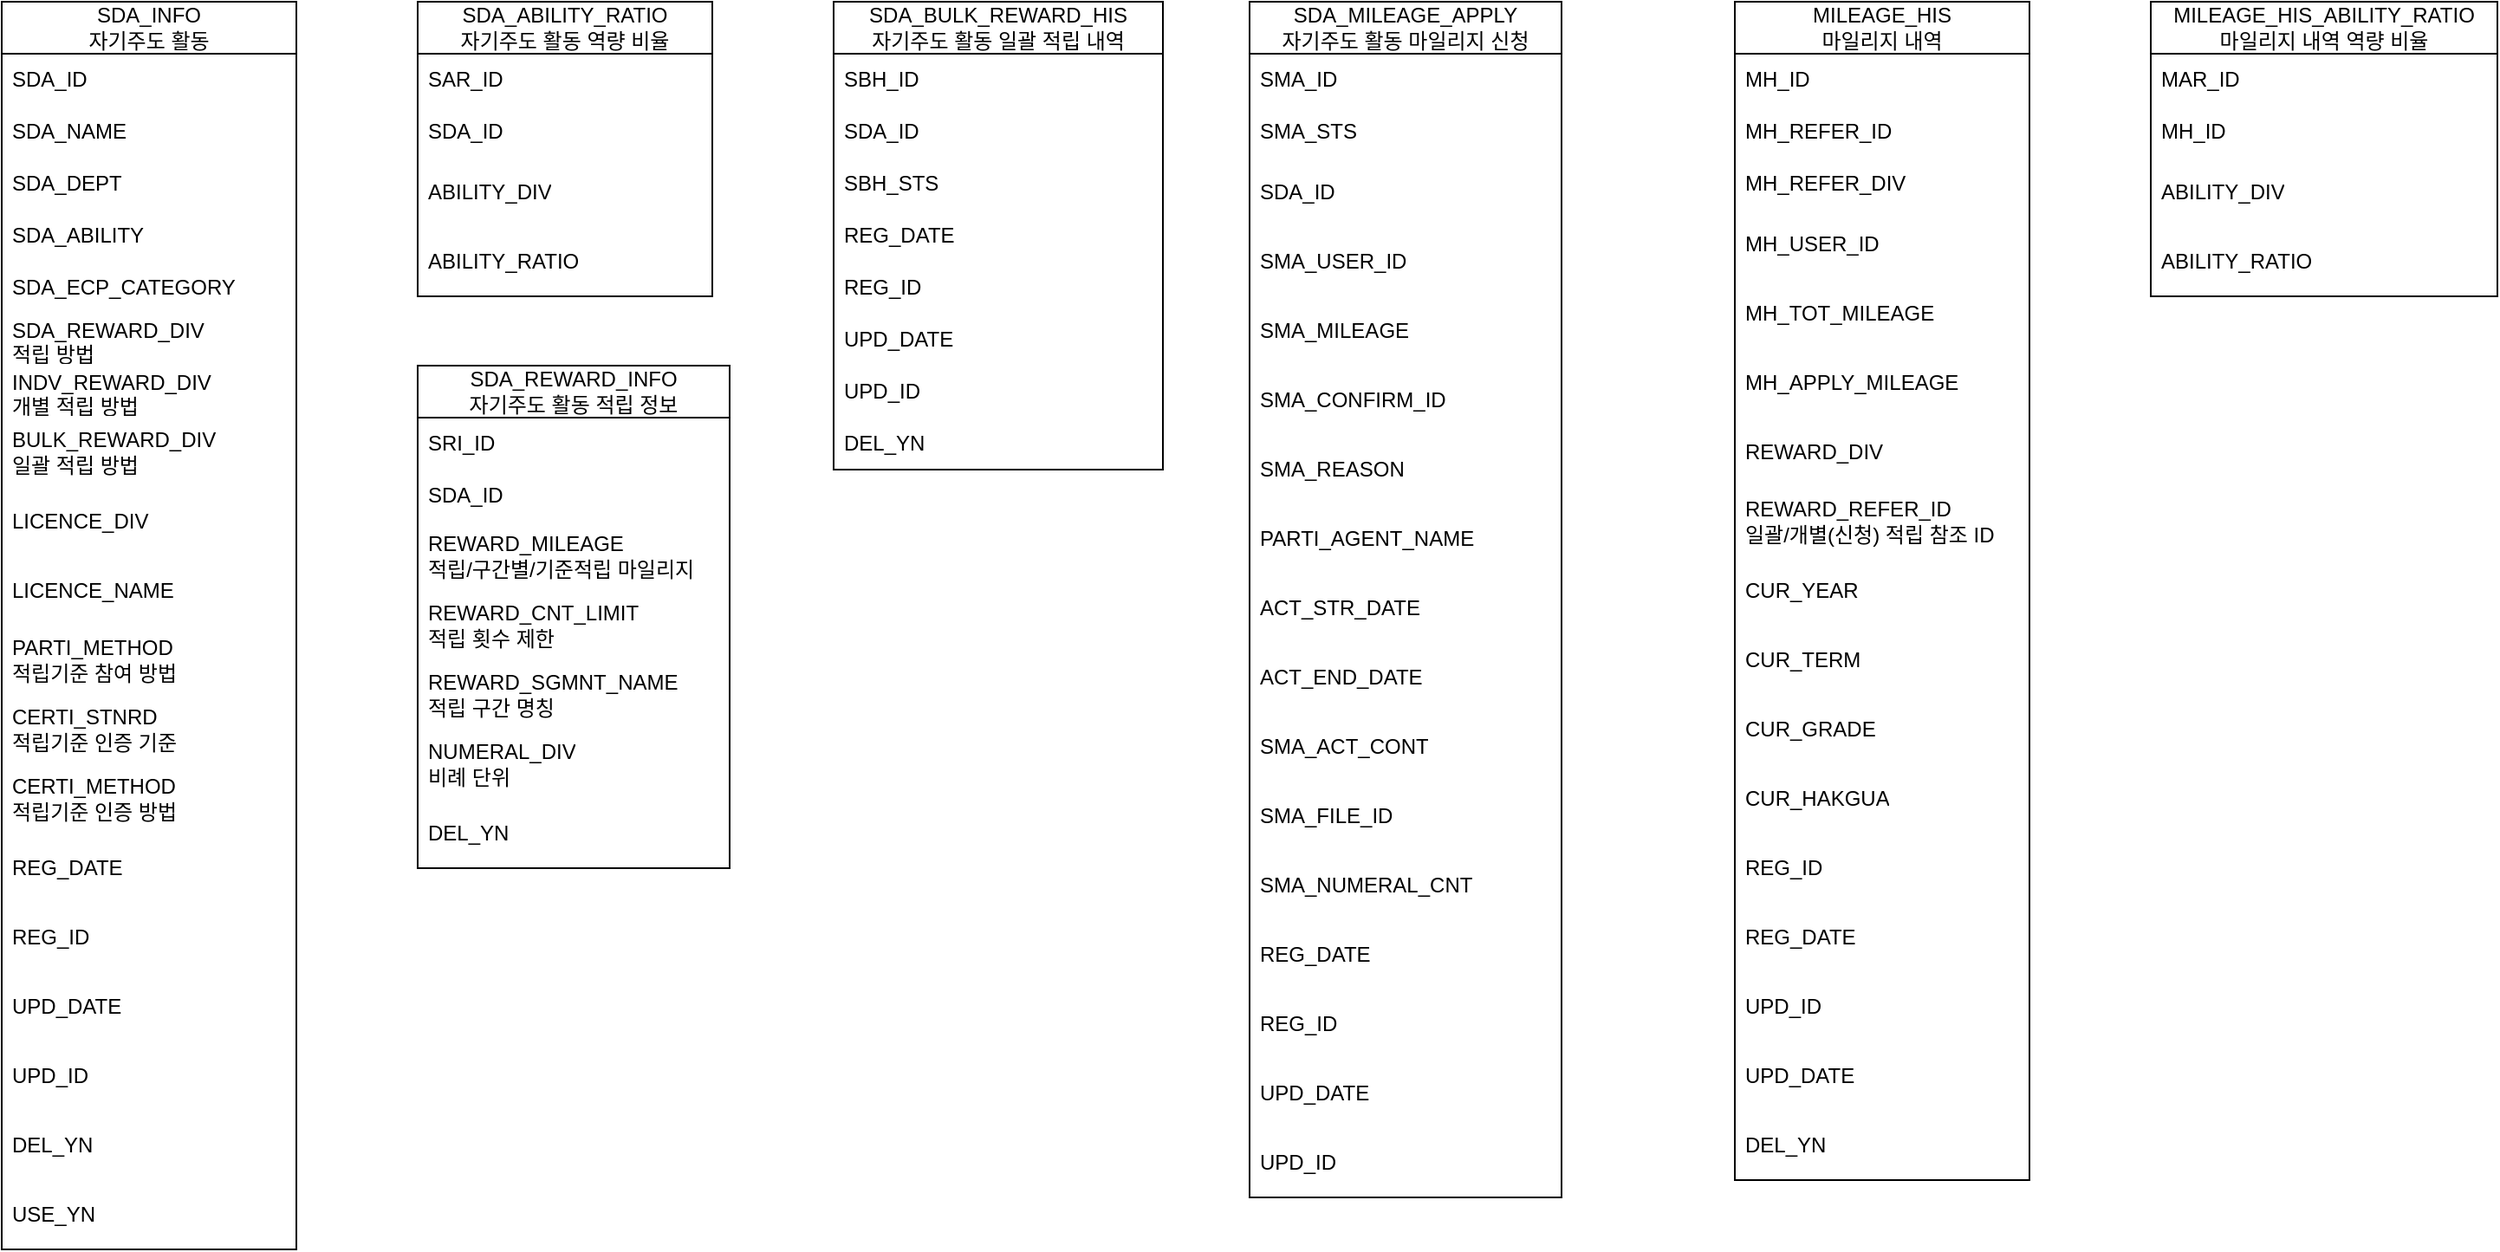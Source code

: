 <mxfile version="24.7.7" pages="3">
  <diagram id="ROmCQuRYCPj8-ThQzmIu" name="마일리지, 자기주도 활동">
    <mxGraphModel dx="1434" dy="738" grid="1" gridSize="10" guides="1" tooltips="1" connect="1" arrows="1" fold="1" page="1" pageScale="1" pageWidth="1654" pageHeight="1169" math="0" shadow="0">
      <root>
        <mxCell id="0" />
        <mxCell id="1" parent="0" />
        <mxCell id="j0opT0RJ9Mp6I-7BXggS-1" value="&lt;div&gt;SDA_INFO&lt;/div&gt;자기주도 활동" style="swimlane;fontStyle=0;childLayout=stackLayout;horizontal=1;startSize=30;horizontalStack=0;resizeParent=1;resizeParentMax=0;resizeLast=0;collapsible=1;marginBottom=0;whiteSpace=wrap;html=1;" parent="1" vertex="1">
          <mxGeometry x="80" y="80" width="170" height="720" as="geometry" />
        </mxCell>
        <mxCell id="j0opT0RJ9Mp6I-7BXggS-2" value="SDA_ID" style="text;strokeColor=none;fillColor=none;align=left;verticalAlign=middle;spacingLeft=4;spacingRight=4;overflow=hidden;points=[[0,0.5],[1,0.5]];portConstraint=eastwest;rotatable=0;whiteSpace=wrap;html=1;" parent="j0opT0RJ9Mp6I-7BXggS-1" vertex="1">
          <mxGeometry y="30" width="170" height="30" as="geometry" />
        </mxCell>
        <mxCell id="j0opT0RJ9Mp6I-7BXggS-3" value="SDA_NAME" style="text;strokeColor=none;fillColor=none;align=left;verticalAlign=middle;spacingLeft=4;spacingRight=4;overflow=hidden;points=[[0,0.5],[1,0.5]];portConstraint=eastwest;rotatable=0;whiteSpace=wrap;html=1;" parent="j0opT0RJ9Mp6I-7BXggS-1" vertex="1">
          <mxGeometry y="60" width="170" height="30" as="geometry" />
        </mxCell>
        <mxCell id="dvDb962aJ1UcsLY47we--4" value="SDA_DEPT" style="text;strokeColor=none;fillColor=none;align=left;verticalAlign=middle;spacingLeft=4;spacingRight=4;overflow=hidden;points=[[0,0.5],[1,0.5]];portConstraint=eastwest;rotatable=0;whiteSpace=wrap;html=1;" parent="j0opT0RJ9Mp6I-7BXggS-1" vertex="1">
          <mxGeometry y="90" width="170" height="30" as="geometry" />
        </mxCell>
        <mxCell id="dvDb962aJ1UcsLY47we--3" value="SDA_ABILITY" style="text;strokeColor=none;fillColor=none;align=left;verticalAlign=middle;spacingLeft=4;spacingRight=4;overflow=hidden;points=[[0,0.5],[1,0.5]];portConstraint=eastwest;rotatable=0;whiteSpace=wrap;html=1;" parent="j0opT0RJ9Mp6I-7BXggS-1" vertex="1">
          <mxGeometry y="120" width="170" height="30" as="geometry" />
        </mxCell>
        <mxCell id="dvDb962aJ1UcsLY47we--2" value="SDA_ECP_CATEGORY" style="text;strokeColor=none;fillColor=none;align=left;verticalAlign=middle;spacingLeft=4;spacingRight=4;overflow=hidden;points=[[0,0.5],[1,0.5]];portConstraint=eastwest;rotatable=0;whiteSpace=wrap;html=1;" parent="j0opT0RJ9Mp6I-7BXggS-1" vertex="1">
          <mxGeometry y="150" width="170" height="30" as="geometry" />
        </mxCell>
        <mxCell id="dvDb962aJ1UcsLY47we--15" value="SDA_REWARD_DIV&lt;div&gt;적립 방법&lt;/div&gt;" style="text;strokeColor=none;fillColor=none;align=left;verticalAlign=middle;spacingLeft=4;spacingRight=4;overflow=hidden;points=[[0,0.5],[1,0.5]];portConstraint=eastwest;rotatable=0;whiteSpace=wrap;html=1;" parent="j0opT0RJ9Mp6I-7BXggS-1" vertex="1">
          <mxGeometry y="180" width="170" height="30" as="geometry" />
        </mxCell>
        <mxCell id="dvDb962aJ1UcsLY47we--1" value="INDV_REWARD_DIV&lt;div&gt;개별 적립 방법&lt;/div&gt;" style="text;strokeColor=none;fillColor=none;align=left;verticalAlign=middle;spacingLeft=4;spacingRight=4;overflow=hidden;points=[[0,0.5],[1,0.5]];portConstraint=eastwest;rotatable=0;whiteSpace=wrap;html=1;" parent="j0opT0RJ9Mp6I-7BXggS-1" vertex="1">
          <mxGeometry y="210" width="170" height="30" as="geometry" />
        </mxCell>
        <mxCell id="j0opT0RJ9Mp6I-7BXggS-4" value="BULK_REWARD_DIV&lt;div&gt;일괄 적립 방법&lt;/div&gt;" style="text;strokeColor=none;fillColor=none;align=left;verticalAlign=middle;spacingLeft=4;spacingRight=4;overflow=hidden;points=[[0,0.5],[1,0.5]];portConstraint=eastwest;rotatable=0;whiteSpace=wrap;html=1;" parent="j0opT0RJ9Mp6I-7BXggS-1" vertex="1">
          <mxGeometry y="240" width="170" height="40" as="geometry" />
        </mxCell>
        <mxCell id="dvDb962aJ1UcsLY47we--13" value="LICENCE_DIV" style="text;strokeColor=none;fillColor=none;align=left;verticalAlign=middle;spacingLeft=4;spacingRight=4;overflow=hidden;points=[[0,0.5],[1,0.5]];portConstraint=eastwest;rotatable=0;whiteSpace=wrap;html=1;" parent="j0opT0RJ9Mp6I-7BXggS-1" vertex="1">
          <mxGeometry y="280" width="170" height="40" as="geometry" />
        </mxCell>
        <mxCell id="dvDb962aJ1UcsLY47we--12" value="LICENCE_NAME" style="text;strokeColor=none;fillColor=none;align=left;verticalAlign=middle;spacingLeft=4;spacingRight=4;overflow=hidden;points=[[0,0.5],[1,0.5]];portConstraint=eastwest;rotatable=0;whiteSpace=wrap;html=1;" parent="j0opT0RJ9Mp6I-7BXggS-1" vertex="1">
          <mxGeometry y="320" width="170" height="40" as="geometry" />
        </mxCell>
        <mxCell id="dvDb962aJ1UcsLY47we--11" value="PARTI_METHOD&lt;div&gt;적립기준 참여 방법&lt;/div&gt;" style="text;strokeColor=none;fillColor=none;align=left;verticalAlign=middle;spacingLeft=4;spacingRight=4;overflow=hidden;points=[[0,0.5],[1,0.5]];portConstraint=eastwest;rotatable=0;whiteSpace=wrap;html=1;" parent="j0opT0RJ9Mp6I-7BXggS-1" vertex="1">
          <mxGeometry y="360" width="170" height="40" as="geometry" />
        </mxCell>
        <mxCell id="dvDb962aJ1UcsLY47we--10" value="CERTI_STNRD&lt;div&gt;적립기준 인증 기준&lt;/div&gt;" style="text;strokeColor=none;fillColor=none;align=left;verticalAlign=middle;spacingLeft=4;spacingRight=4;overflow=hidden;points=[[0,0.5],[1,0.5]];portConstraint=eastwest;rotatable=0;whiteSpace=wrap;html=1;" parent="j0opT0RJ9Mp6I-7BXggS-1" vertex="1">
          <mxGeometry y="400" width="170" height="40" as="geometry" />
        </mxCell>
        <mxCell id="dvDb962aJ1UcsLY47we--16" value="CERTI_METHOD&lt;div&gt;적립기준 인증 방법&lt;/div&gt;" style="text;strokeColor=none;fillColor=none;align=left;verticalAlign=middle;spacingLeft=4;spacingRight=4;overflow=hidden;points=[[0,0.5],[1,0.5]];portConstraint=eastwest;rotatable=0;whiteSpace=wrap;html=1;" parent="j0opT0RJ9Mp6I-7BXggS-1" vertex="1">
          <mxGeometry y="440" width="170" height="40" as="geometry" />
        </mxCell>
        <mxCell id="dvDb962aJ1UcsLY47we--9" value="REG_DATE" style="text;strokeColor=none;fillColor=none;align=left;verticalAlign=middle;spacingLeft=4;spacingRight=4;overflow=hidden;points=[[0,0.5],[1,0.5]];portConstraint=eastwest;rotatable=0;whiteSpace=wrap;html=1;" parent="j0opT0RJ9Mp6I-7BXggS-1" vertex="1">
          <mxGeometry y="480" width="170" height="40" as="geometry" />
        </mxCell>
        <mxCell id="dvDb962aJ1UcsLY47we--8" value="REG_ID" style="text;strokeColor=none;fillColor=none;align=left;verticalAlign=middle;spacingLeft=4;spacingRight=4;overflow=hidden;points=[[0,0.5],[1,0.5]];portConstraint=eastwest;rotatable=0;whiteSpace=wrap;html=1;" parent="j0opT0RJ9Mp6I-7BXggS-1" vertex="1">
          <mxGeometry y="520" width="170" height="40" as="geometry" />
        </mxCell>
        <mxCell id="dvDb962aJ1UcsLY47we--7" value="UPD_DATE" style="text;strokeColor=none;fillColor=none;align=left;verticalAlign=middle;spacingLeft=4;spacingRight=4;overflow=hidden;points=[[0,0.5],[1,0.5]];portConstraint=eastwest;rotatable=0;whiteSpace=wrap;html=1;" parent="j0opT0RJ9Mp6I-7BXggS-1" vertex="1">
          <mxGeometry y="560" width="170" height="40" as="geometry" />
        </mxCell>
        <mxCell id="dvDb962aJ1UcsLY47we--6" value="UPD_ID" style="text;strokeColor=none;fillColor=none;align=left;verticalAlign=middle;spacingLeft=4;spacingRight=4;overflow=hidden;points=[[0,0.5],[1,0.5]];portConstraint=eastwest;rotatable=0;whiteSpace=wrap;html=1;" parent="j0opT0RJ9Mp6I-7BXggS-1" vertex="1">
          <mxGeometry y="600" width="170" height="40" as="geometry" />
        </mxCell>
        <mxCell id="dvDb962aJ1UcsLY47we--5" value="DEL_YN" style="text;strokeColor=none;fillColor=none;align=left;verticalAlign=middle;spacingLeft=4;spacingRight=4;overflow=hidden;points=[[0,0.5],[1,0.5]];portConstraint=eastwest;rotatable=0;whiteSpace=wrap;html=1;" parent="j0opT0RJ9Mp6I-7BXggS-1" vertex="1">
          <mxGeometry y="640" width="170" height="40" as="geometry" />
        </mxCell>
        <mxCell id="dvDb962aJ1UcsLY47we--14" value="USE_YN" style="text;strokeColor=none;fillColor=none;align=left;verticalAlign=middle;spacingLeft=4;spacingRight=4;overflow=hidden;points=[[0,0.5],[1,0.5]];portConstraint=eastwest;rotatable=0;whiteSpace=wrap;html=1;" parent="j0opT0RJ9Mp6I-7BXggS-1" vertex="1">
          <mxGeometry y="680" width="170" height="40" as="geometry" />
        </mxCell>
        <mxCell id="j0opT0RJ9Mp6I-7BXggS-9" value="&lt;div&gt;SDA_ABILITY_RATIO&lt;/div&gt;자기주도 활동 역량 비율" style="swimlane;fontStyle=0;childLayout=stackLayout;horizontal=1;startSize=30;horizontalStack=0;resizeParent=1;resizeParentMax=0;resizeLast=0;collapsible=1;marginBottom=0;whiteSpace=wrap;html=1;" parent="1" vertex="1">
          <mxGeometry x="320" y="80" width="170" height="170" as="geometry" />
        </mxCell>
        <mxCell id="j0opT0RJ9Mp6I-7BXggS-10" value="SAR_ID" style="text;strokeColor=none;fillColor=none;align=left;verticalAlign=middle;spacingLeft=4;spacingRight=4;overflow=hidden;points=[[0,0.5],[1,0.5]];portConstraint=eastwest;rotatable=0;whiteSpace=wrap;html=1;" parent="j0opT0RJ9Mp6I-7BXggS-9" vertex="1">
          <mxGeometry y="30" width="170" height="30" as="geometry" />
        </mxCell>
        <mxCell id="j0opT0RJ9Mp6I-7BXggS-11" value="SDA_ID" style="text;strokeColor=none;fillColor=none;align=left;verticalAlign=middle;spacingLeft=4;spacingRight=4;overflow=hidden;points=[[0,0.5],[1,0.5]];portConstraint=eastwest;rotatable=0;whiteSpace=wrap;html=1;" parent="j0opT0RJ9Mp6I-7BXggS-9" vertex="1">
          <mxGeometry y="60" width="170" height="30" as="geometry" />
        </mxCell>
        <mxCell id="j0opT0RJ9Mp6I-7BXggS-12" value="ABILITY_DIV" style="text;strokeColor=none;fillColor=none;align=left;verticalAlign=middle;spacingLeft=4;spacingRight=4;overflow=hidden;points=[[0,0.5],[1,0.5]];portConstraint=eastwest;rotatable=0;whiteSpace=wrap;html=1;" parent="j0opT0RJ9Mp6I-7BXggS-9" vertex="1">
          <mxGeometry y="90" width="170" height="40" as="geometry" />
        </mxCell>
        <mxCell id="Mi6DG5pq5IE6fielcA4b-2" value="ABILITY_RATIO" style="text;strokeColor=none;fillColor=none;align=left;verticalAlign=middle;spacingLeft=4;spacingRight=4;overflow=hidden;points=[[0,0.5],[1,0.5]];portConstraint=eastwest;rotatable=0;whiteSpace=wrap;html=1;" parent="j0opT0RJ9Mp6I-7BXggS-9" vertex="1">
          <mxGeometry y="130" width="170" height="40" as="geometry" />
        </mxCell>
        <mxCell id="j0opT0RJ9Mp6I-7BXggS-13" value="&lt;div&gt;SDA_BULK_REWARD_HIS&lt;/div&gt;자기주도 활동 일괄 적립 내역" style="swimlane;fontStyle=0;childLayout=stackLayout;horizontal=1;startSize=30;horizontalStack=0;resizeParent=1;resizeParentMax=0;resizeLast=0;collapsible=1;marginBottom=0;whiteSpace=wrap;html=1;" parent="1" vertex="1">
          <mxGeometry x="560" y="80" width="190" height="270" as="geometry" />
        </mxCell>
        <mxCell id="j0opT0RJ9Mp6I-7BXggS-14" value="SBH_ID" style="text;strokeColor=none;fillColor=none;align=left;verticalAlign=middle;spacingLeft=4;spacingRight=4;overflow=hidden;points=[[0,0.5],[1,0.5]];portConstraint=eastwest;rotatable=0;whiteSpace=wrap;html=1;" parent="j0opT0RJ9Mp6I-7BXggS-13" vertex="1">
          <mxGeometry y="30" width="190" height="30" as="geometry" />
        </mxCell>
        <mxCell id="j0opT0RJ9Mp6I-7BXggS-15" value="SDA_ID" style="text;strokeColor=none;fillColor=none;align=left;verticalAlign=middle;spacingLeft=4;spacingRight=4;overflow=hidden;points=[[0,0.5],[1,0.5]];portConstraint=eastwest;rotatable=0;whiteSpace=wrap;html=1;" parent="j0opT0RJ9Mp6I-7BXggS-13" vertex="1">
          <mxGeometry y="60" width="190" height="30" as="geometry" />
        </mxCell>
        <mxCell id="tptiqFV7EbvQXUUOifpH-16" value="SBH_STS" style="text;strokeColor=none;fillColor=none;align=left;verticalAlign=middle;spacingLeft=4;spacingRight=4;overflow=hidden;points=[[0,0.5],[1,0.5]];portConstraint=eastwest;rotatable=0;whiteSpace=wrap;html=1;" parent="j0opT0RJ9Mp6I-7BXggS-13" vertex="1">
          <mxGeometry y="90" width="190" height="30" as="geometry" />
        </mxCell>
        <mxCell id="tptiqFV7EbvQXUUOifpH-15" value="REG_DATE" style="text;strokeColor=none;fillColor=none;align=left;verticalAlign=middle;spacingLeft=4;spacingRight=4;overflow=hidden;points=[[0,0.5],[1,0.5]];portConstraint=eastwest;rotatable=0;whiteSpace=wrap;html=1;" parent="j0opT0RJ9Mp6I-7BXggS-13" vertex="1">
          <mxGeometry y="120" width="190" height="30" as="geometry" />
        </mxCell>
        <mxCell id="tptiqFV7EbvQXUUOifpH-14" value="REG_ID" style="text;strokeColor=none;fillColor=none;align=left;verticalAlign=middle;spacingLeft=4;spacingRight=4;overflow=hidden;points=[[0,0.5],[1,0.5]];portConstraint=eastwest;rotatable=0;whiteSpace=wrap;html=1;" parent="j0opT0RJ9Mp6I-7BXggS-13" vertex="1">
          <mxGeometry y="150" width="190" height="30" as="geometry" />
        </mxCell>
        <mxCell id="tptiqFV7EbvQXUUOifpH-13" value="UPD_DATE" style="text;strokeColor=none;fillColor=none;align=left;verticalAlign=middle;spacingLeft=4;spacingRight=4;overflow=hidden;points=[[0,0.5],[1,0.5]];portConstraint=eastwest;rotatable=0;whiteSpace=wrap;html=1;" parent="j0opT0RJ9Mp6I-7BXggS-13" vertex="1">
          <mxGeometry y="180" width="190" height="30" as="geometry" />
        </mxCell>
        <mxCell id="tptiqFV7EbvQXUUOifpH-12" value="UPD_ID" style="text;strokeColor=none;fillColor=none;align=left;verticalAlign=middle;spacingLeft=4;spacingRight=4;overflow=hidden;points=[[0,0.5],[1,0.5]];portConstraint=eastwest;rotatable=0;whiteSpace=wrap;html=1;" parent="j0opT0RJ9Mp6I-7BXggS-13" vertex="1">
          <mxGeometry y="210" width="190" height="30" as="geometry" />
        </mxCell>
        <mxCell id="tptiqFV7EbvQXUUOifpH-11" value="DEL_YN" style="text;strokeColor=none;fillColor=none;align=left;verticalAlign=middle;spacingLeft=4;spacingRight=4;overflow=hidden;points=[[0,0.5],[1,0.5]];portConstraint=eastwest;rotatable=0;whiteSpace=wrap;html=1;" parent="j0opT0RJ9Mp6I-7BXggS-13" vertex="1">
          <mxGeometry y="240" width="190" height="30" as="geometry" />
        </mxCell>
        <mxCell id="j0opT0RJ9Mp6I-7BXggS-17" value="SDA_MILEAGE_APPLY&lt;br&gt;자기주도 활동 마일리지 신청" style="swimlane;fontStyle=0;childLayout=stackLayout;horizontal=1;startSize=30;horizontalStack=0;resizeParent=1;resizeParentMax=0;resizeLast=0;collapsible=1;marginBottom=0;whiteSpace=wrap;html=1;" parent="1" vertex="1">
          <mxGeometry x="800" y="80" width="180" height="690" as="geometry" />
        </mxCell>
        <mxCell id="j0opT0RJ9Mp6I-7BXggS-18" value="SMA_ID" style="text;strokeColor=none;fillColor=none;align=left;verticalAlign=middle;spacingLeft=4;spacingRight=4;overflow=hidden;points=[[0,0.5],[1,0.5]];portConstraint=eastwest;rotatable=0;whiteSpace=wrap;html=1;" parent="j0opT0RJ9Mp6I-7BXggS-17" vertex="1">
          <mxGeometry y="30" width="180" height="30" as="geometry" />
        </mxCell>
        <mxCell id="j0opT0RJ9Mp6I-7BXggS-19" value="SMA_STS" style="text;strokeColor=none;fillColor=none;align=left;verticalAlign=middle;spacingLeft=4;spacingRight=4;overflow=hidden;points=[[0,0.5],[1,0.5]];portConstraint=eastwest;rotatable=0;whiteSpace=wrap;html=1;" parent="j0opT0RJ9Mp6I-7BXggS-17" vertex="1">
          <mxGeometry y="60" width="180" height="30" as="geometry" />
        </mxCell>
        <mxCell id="j0opT0RJ9Mp6I-7BXggS-20" value="SDA_ID" style="text;strokeColor=none;fillColor=none;align=left;verticalAlign=middle;spacingLeft=4;spacingRight=4;overflow=hidden;points=[[0,0.5],[1,0.5]];portConstraint=eastwest;rotatable=0;whiteSpace=wrap;html=1;" parent="j0opT0RJ9Mp6I-7BXggS-17" vertex="1">
          <mxGeometry y="90" width="180" height="40" as="geometry" />
        </mxCell>
        <mxCell id="Mi6DG5pq5IE6fielcA4b-8" value="SMA_USER_ID" style="text;strokeColor=none;fillColor=none;align=left;verticalAlign=middle;spacingLeft=4;spacingRight=4;overflow=hidden;points=[[0,0.5],[1,0.5]];portConstraint=eastwest;rotatable=0;whiteSpace=wrap;html=1;" parent="j0opT0RJ9Mp6I-7BXggS-17" vertex="1">
          <mxGeometry y="130" width="180" height="40" as="geometry" />
        </mxCell>
        <mxCell id="Mi6DG5pq5IE6fielcA4b-7" value="SMA_MILEAGE" style="text;strokeColor=none;fillColor=none;align=left;verticalAlign=middle;spacingLeft=4;spacingRight=4;overflow=hidden;points=[[0,0.5],[1,0.5]];portConstraint=eastwest;rotatable=0;whiteSpace=wrap;html=1;" parent="j0opT0RJ9Mp6I-7BXggS-17" vertex="1">
          <mxGeometry y="170" width="180" height="40" as="geometry" />
        </mxCell>
        <mxCell id="Mi6DG5pq5IE6fielcA4b-18" value="SMA_CONFIRM_ID" style="text;strokeColor=none;fillColor=none;align=left;verticalAlign=middle;spacingLeft=4;spacingRight=4;overflow=hidden;points=[[0,0.5],[1,0.5]];portConstraint=eastwest;rotatable=0;whiteSpace=wrap;html=1;" parent="j0opT0RJ9Mp6I-7BXggS-17" vertex="1">
          <mxGeometry y="210" width="180" height="40" as="geometry" />
        </mxCell>
        <mxCell id="Mi6DG5pq5IE6fielcA4b-6" value="SMA_REASON" style="text;strokeColor=none;fillColor=none;align=left;verticalAlign=middle;spacingLeft=4;spacingRight=4;overflow=hidden;points=[[0,0.5],[1,0.5]];portConstraint=eastwest;rotatable=0;whiteSpace=wrap;html=1;" parent="j0opT0RJ9Mp6I-7BXggS-17" vertex="1">
          <mxGeometry y="250" width="180" height="40" as="geometry" />
        </mxCell>
        <mxCell id="l6TxjLgT_hX7khDiuaIJ-4" value="PARTI_AGENT_NAME" style="text;strokeColor=none;fillColor=none;align=left;verticalAlign=middle;spacingLeft=4;spacingRight=4;overflow=hidden;points=[[0,0.5],[1,0.5]];portConstraint=eastwest;rotatable=0;whiteSpace=wrap;html=1;" vertex="1" parent="j0opT0RJ9Mp6I-7BXggS-17">
          <mxGeometry y="290" width="180" height="40" as="geometry" />
        </mxCell>
        <mxCell id="l6TxjLgT_hX7khDiuaIJ-3" value="ACT_STR_DATE" style="text;strokeColor=none;fillColor=none;align=left;verticalAlign=middle;spacingLeft=4;spacingRight=4;overflow=hidden;points=[[0,0.5],[1,0.5]];portConstraint=eastwest;rotatable=0;whiteSpace=wrap;html=1;" vertex="1" parent="j0opT0RJ9Mp6I-7BXggS-17">
          <mxGeometry y="330" width="180" height="40" as="geometry" />
        </mxCell>
        <mxCell id="l6TxjLgT_hX7khDiuaIJ-2" value="ACT_END_DATE" style="text;strokeColor=none;fillColor=none;align=left;verticalAlign=middle;spacingLeft=4;spacingRight=4;overflow=hidden;points=[[0,0.5],[1,0.5]];portConstraint=eastwest;rotatable=0;whiteSpace=wrap;html=1;" vertex="1" parent="j0opT0RJ9Mp6I-7BXggS-17">
          <mxGeometry y="370" width="180" height="40" as="geometry" />
        </mxCell>
        <mxCell id="l6TxjLgT_hX7khDiuaIJ-1" value="SMA_ACT_CONT" style="text;strokeColor=none;fillColor=none;align=left;verticalAlign=middle;spacingLeft=4;spacingRight=4;overflow=hidden;points=[[0,0.5],[1,0.5]];portConstraint=eastwest;rotatable=0;whiteSpace=wrap;html=1;" vertex="1" parent="j0opT0RJ9Mp6I-7BXggS-17">
          <mxGeometry y="410" width="180" height="40" as="geometry" />
        </mxCell>
        <mxCell id="l6TxjLgT_hX7khDiuaIJ-6" value="SMA_FILE_ID" style="text;strokeColor=none;fillColor=none;align=left;verticalAlign=middle;spacingLeft=4;spacingRight=4;overflow=hidden;points=[[0,0.5],[1,0.5]];portConstraint=eastwest;rotatable=0;whiteSpace=wrap;html=1;" vertex="1" parent="j0opT0RJ9Mp6I-7BXggS-17">
          <mxGeometry y="450" width="180" height="40" as="geometry" />
        </mxCell>
        <mxCell id="l6TxjLgT_hX7khDiuaIJ-5" value="SMA_NUMERAL_CNT" style="text;strokeColor=none;fillColor=none;align=left;verticalAlign=middle;spacingLeft=4;spacingRight=4;overflow=hidden;points=[[0,0.5],[1,0.5]];portConstraint=eastwest;rotatable=0;whiteSpace=wrap;html=1;" vertex="1" parent="j0opT0RJ9Mp6I-7BXggS-17">
          <mxGeometry y="490" width="180" height="40" as="geometry" />
        </mxCell>
        <mxCell id="Mi6DG5pq5IE6fielcA4b-4" value="REG_DATE" style="text;strokeColor=none;fillColor=none;align=left;verticalAlign=middle;spacingLeft=4;spacingRight=4;overflow=hidden;points=[[0,0.5],[1,0.5]];portConstraint=eastwest;rotatable=0;whiteSpace=wrap;html=1;" parent="j0opT0RJ9Mp6I-7BXggS-17" vertex="1">
          <mxGeometry y="530" width="180" height="40" as="geometry" />
        </mxCell>
        <mxCell id="Mi6DG5pq5IE6fielcA4b-3" value="REG_ID" style="text;strokeColor=none;fillColor=none;align=left;verticalAlign=middle;spacingLeft=4;spacingRight=4;overflow=hidden;points=[[0,0.5],[1,0.5]];portConstraint=eastwest;rotatable=0;whiteSpace=wrap;html=1;" parent="j0opT0RJ9Mp6I-7BXggS-17" vertex="1">
          <mxGeometry y="570" width="180" height="40" as="geometry" />
        </mxCell>
        <mxCell id="Mi6DG5pq5IE6fielcA4b-10" value="UPD_DATE" style="text;strokeColor=none;fillColor=none;align=left;verticalAlign=middle;spacingLeft=4;spacingRight=4;overflow=hidden;points=[[0,0.5],[1,0.5]];portConstraint=eastwest;rotatable=0;whiteSpace=wrap;html=1;" parent="j0opT0RJ9Mp6I-7BXggS-17" vertex="1">
          <mxGeometry y="610" width="180" height="40" as="geometry" />
        </mxCell>
        <mxCell id="Mi6DG5pq5IE6fielcA4b-9" value="UPD_ID" style="text;strokeColor=none;fillColor=none;align=left;verticalAlign=middle;spacingLeft=4;spacingRight=4;overflow=hidden;points=[[0,0.5],[1,0.5]];portConstraint=eastwest;rotatable=0;whiteSpace=wrap;html=1;" parent="j0opT0RJ9Mp6I-7BXggS-17" vertex="1">
          <mxGeometry y="650" width="180" height="40" as="geometry" />
        </mxCell>
        <mxCell id="j0opT0RJ9Mp6I-7BXggS-21" value="&lt;div&gt;&lt;span style=&quot;background-color: initial;&quot;&gt;MILEAGE_HIS&lt;/span&gt;&lt;/div&gt;&lt;div&gt;&lt;span style=&quot;background-color: initial;&quot;&gt;마일리지 내역&lt;/span&gt;&lt;br&gt;&lt;/div&gt;" style="swimlane;fontStyle=0;childLayout=stackLayout;horizontal=1;startSize=30;horizontalStack=0;resizeParent=1;resizeParentMax=0;resizeLast=0;collapsible=1;marginBottom=0;whiteSpace=wrap;html=1;" parent="1" vertex="1">
          <mxGeometry x="1080" y="80" width="170" height="680" as="geometry" />
        </mxCell>
        <mxCell id="j0opT0RJ9Mp6I-7BXggS-22" value="MH_ID" style="text;strokeColor=none;fillColor=none;align=left;verticalAlign=middle;spacingLeft=4;spacingRight=4;overflow=hidden;points=[[0,0.5],[1,0.5]];portConstraint=eastwest;rotatable=0;whiteSpace=wrap;html=1;" parent="j0opT0RJ9Mp6I-7BXggS-21" vertex="1">
          <mxGeometry y="30" width="170" height="30" as="geometry" />
        </mxCell>
        <mxCell id="j0opT0RJ9Mp6I-7BXggS-23" value="MH_REFER_ID" style="text;strokeColor=none;fillColor=none;align=left;verticalAlign=middle;spacingLeft=4;spacingRight=4;overflow=hidden;points=[[0,0.5],[1,0.5]];portConstraint=eastwest;rotatable=0;whiteSpace=wrap;html=1;" parent="j0opT0RJ9Mp6I-7BXggS-21" vertex="1">
          <mxGeometry y="60" width="170" height="30" as="geometry" />
        </mxCell>
        <mxCell id="Mi6DG5pq5IE6fielcA4b-24" value="MH_REFER_DIV" style="text;strokeColor=none;fillColor=none;align=left;verticalAlign=middle;spacingLeft=4;spacingRight=4;overflow=hidden;points=[[0,0.5],[1,0.5]];portConstraint=eastwest;rotatable=0;whiteSpace=wrap;html=1;" parent="j0opT0RJ9Mp6I-7BXggS-21" vertex="1">
          <mxGeometry y="90" width="170" height="30" as="geometry" />
        </mxCell>
        <mxCell id="j0opT0RJ9Mp6I-7BXggS-24" value="MH_USER_ID" style="text;strokeColor=none;fillColor=none;align=left;verticalAlign=middle;spacingLeft=4;spacingRight=4;overflow=hidden;points=[[0,0.5],[1,0.5]];portConstraint=eastwest;rotatable=0;whiteSpace=wrap;html=1;" parent="j0opT0RJ9Mp6I-7BXggS-21" vertex="1">
          <mxGeometry y="120" width="170" height="40" as="geometry" />
        </mxCell>
        <mxCell id="Mi6DG5pq5IE6fielcA4b-16" value="MH_TOT_MILEAGE" style="text;strokeColor=none;fillColor=none;align=left;verticalAlign=middle;spacingLeft=4;spacingRight=4;overflow=hidden;points=[[0,0.5],[1,0.5]];portConstraint=eastwest;rotatable=0;whiteSpace=wrap;html=1;" parent="j0opT0RJ9Mp6I-7BXggS-21" vertex="1">
          <mxGeometry y="160" width="170" height="40" as="geometry" />
        </mxCell>
        <mxCell id="Mi6DG5pq5IE6fielcA4b-15" value="MH_APPLY_MILEAGE" style="text;strokeColor=none;fillColor=none;align=left;verticalAlign=middle;spacingLeft=4;spacingRight=4;overflow=hidden;points=[[0,0.5],[1,0.5]];portConstraint=eastwest;rotatable=0;whiteSpace=wrap;html=1;" parent="j0opT0RJ9Mp6I-7BXggS-21" vertex="1">
          <mxGeometry y="200" width="170" height="40" as="geometry" />
        </mxCell>
        <mxCell id="tptiqFV7EbvQXUUOifpH-1" value="&lt;div&gt;&lt;span style=&quot;background-color: initial;&quot;&gt;REWARD_DIV&lt;/span&gt;&lt;br&gt;&lt;/div&gt;" style="text;strokeColor=none;fillColor=none;align=left;verticalAlign=middle;spacingLeft=4;spacingRight=4;overflow=hidden;points=[[0,0.5],[1,0.5]];portConstraint=eastwest;rotatable=0;whiteSpace=wrap;html=1;" parent="j0opT0RJ9Mp6I-7BXggS-21" vertex="1">
          <mxGeometry y="240" width="170" height="40" as="geometry" />
        </mxCell>
        <mxCell id="tptiqFV7EbvQXUUOifpH-17" value="REWARD_REFER_ID&lt;div&gt;일괄/개별(신청) 적립 참조 ID&lt;br&gt;&lt;/div&gt;" style="text;strokeColor=none;fillColor=none;align=left;verticalAlign=middle;spacingLeft=4;spacingRight=4;overflow=hidden;points=[[0,0.5],[1,0.5]];portConstraint=eastwest;rotatable=0;whiteSpace=wrap;html=1;" parent="j0opT0RJ9Mp6I-7BXggS-21" vertex="1">
          <mxGeometry y="280" width="170" height="40" as="geometry" />
        </mxCell>
        <mxCell id="Mi6DG5pq5IE6fielcA4b-14" value="CUR_YEAR" style="text;strokeColor=none;fillColor=none;align=left;verticalAlign=middle;spacingLeft=4;spacingRight=4;overflow=hidden;points=[[0,0.5],[1,0.5]];portConstraint=eastwest;rotatable=0;whiteSpace=wrap;html=1;" parent="j0opT0RJ9Mp6I-7BXggS-21" vertex="1">
          <mxGeometry y="320" width="170" height="40" as="geometry" />
        </mxCell>
        <mxCell id="Mi6DG5pq5IE6fielcA4b-20" value="CUR_TERM" style="text;strokeColor=none;fillColor=none;align=left;verticalAlign=middle;spacingLeft=4;spacingRight=4;overflow=hidden;points=[[0,0.5],[1,0.5]];portConstraint=eastwest;rotatable=0;whiteSpace=wrap;html=1;" parent="j0opT0RJ9Mp6I-7BXggS-21" vertex="1">
          <mxGeometry y="360" width="170" height="40" as="geometry" />
        </mxCell>
        <mxCell id="Mi6DG5pq5IE6fielcA4b-19" value="CUR_GRADE" style="text;strokeColor=none;fillColor=none;align=left;verticalAlign=middle;spacingLeft=4;spacingRight=4;overflow=hidden;points=[[0,0.5],[1,0.5]];portConstraint=eastwest;rotatable=0;whiteSpace=wrap;html=1;" parent="j0opT0RJ9Mp6I-7BXggS-21" vertex="1">
          <mxGeometry y="400" width="170" height="40" as="geometry" />
        </mxCell>
        <mxCell id="Mi6DG5pq5IE6fielcA4b-13" value="CUR_HAKGUA" style="text;strokeColor=none;fillColor=none;align=left;verticalAlign=middle;spacingLeft=4;spacingRight=4;overflow=hidden;points=[[0,0.5],[1,0.5]];portConstraint=eastwest;rotatable=0;whiteSpace=wrap;html=1;" parent="j0opT0RJ9Mp6I-7BXggS-21" vertex="1">
          <mxGeometry y="440" width="170" height="40" as="geometry" />
        </mxCell>
        <mxCell id="Mi6DG5pq5IE6fielcA4b-12" value="REG_ID" style="text;strokeColor=none;fillColor=none;align=left;verticalAlign=middle;spacingLeft=4;spacingRight=4;overflow=hidden;points=[[0,0.5],[1,0.5]];portConstraint=eastwest;rotatable=0;whiteSpace=wrap;html=1;" parent="j0opT0RJ9Mp6I-7BXggS-21" vertex="1">
          <mxGeometry y="480" width="170" height="40" as="geometry" />
        </mxCell>
        <mxCell id="Mi6DG5pq5IE6fielcA4b-11" value="REG_DATE" style="text;strokeColor=none;fillColor=none;align=left;verticalAlign=middle;spacingLeft=4;spacingRight=4;overflow=hidden;points=[[0,0.5],[1,0.5]];portConstraint=eastwest;rotatable=0;whiteSpace=wrap;html=1;" parent="j0opT0RJ9Mp6I-7BXggS-21" vertex="1">
          <mxGeometry y="520" width="170" height="40" as="geometry" />
        </mxCell>
        <mxCell id="Mi6DG5pq5IE6fielcA4b-23" value="UPD_ID" style="text;strokeColor=none;fillColor=none;align=left;verticalAlign=middle;spacingLeft=4;spacingRight=4;overflow=hidden;points=[[0,0.5],[1,0.5]];portConstraint=eastwest;rotatable=0;whiteSpace=wrap;html=1;" parent="j0opT0RJ9Mp6I-7BXggS-21" vertex="1">
          <mxGeometry y="560" width="170" height="40" as="geometry" />
        </mxCell>
        <mxCell id="Mi6DG5pq5IE6fielcA4b-22" value="UPD_DATE" style="text;strokeColor=none;fillColor=none;align=left;verticalAlign=middle;spacingLeft=4;spacingRight=4;overflow=hidden;points=[[0,0.5],[1,0.5]];portConstraint=eastwest;rotatable=0;whiteSpace=wrap;html=1;" parent="j0opT0RJ9Mp6I-7BXggS-21" vertex="1">
          <mxGeometry y="600" width="170" height="40" as="geometry" />
        </mxCell>
        <mxCell id="Mi6DG5pq5IE6fielcA4b-21" value="DEL_YN" style="text;strokeColor=none;fillColor=none;align=left;verticalAlign=middle;spacingLeft=4;spacingRight=4;overflow=hidden;points=[[0,0.5],[1,0.5]];portConstraint=eastwest;rotatable=0;whiteSpace=wrap;html=1;" parent="j0opT0RJ9Mp6I-7BXggS-21" vertex="1">
          <mxGeometry y="640" width="170" height="40" as="geometry" />
        </mxCell>
        <mxCell id="j0opT0RJ9Mp6I-7BXggS-25" value="&lt;div&gt;MILEAGE_HIS_ABILITY_RATIO&lt;/div&gt;마일리지 내역 역량 비율" style="swimlane;fontStyle=0;childLayout=stackLayout;horizontal=1;startSize=30;horizontalStack=0;resizeParent=1;resizeParentMax=0;resizeLast=0;collapsible=1;marginBottom=0;whiteSpace=wrap;html=1;" parent="1" vertex="1">
          <mxGeometry x="1320" y="80" width="200" height="170" as="geometry" />
        </mxCell>
        <mxCell id="j0opT0RJ9Mp6I-7BXggS-26" value="MAR_ID" style="text;strokeColor=none;fillColor=none;align=left;verticalAlign=middle;spacingLeft=4;spacingRight=4;overflow=hidden;points=[[0,0.5],[1,0.5]];portConstraint=eastwest;rotatable=0;whiteSpace=wrap;html=1;" parent="j0opT0RJ9Mp6I-7BXggS-25" vertex="1">
          <mxGeometry y="30" width="200" height="30" as="geometry" />
        </mxCell>
        <mxCell id="j0opT0RJ9Mp6I-7BXggS-27" value="MH_ID" style="text;strokeColor=none;fillColor=none;align=left;verticalAlign=middle;spacingLeft=4;spacingRight=4;overflow=hidden;points=[[0,0.5],[1,0.5]];portConstraint=eastwest;rotatable=0;whiteSpace=wrap;html=1;" parent="j0opT0RJ9Mp6I-7BXggS-25" vertex="1">
          <mxGeometry y="60" width="200" height="30" as="geometry" />
        </mxCell>
        <mxCell id="j0opT0RJ9Mp6I-7BXggS-28" value="ABILITY_DIV" style="text;strokeColor=none;fillColor=none;align=left;verticalAlign=middle;spacingLeft=4;spacingRight=4;overflow=hidden;points=[[0,0.5],[1,0.5]];portConstraint=eastwest;rotatable=0;whiteSpace=wrap;html=1;" parent="j0opT0RJ9Mp6I-7BXggS-25" vertex="1">
          <mxGeometry y="90" width="200" height="40" as="geometry" />
        </mxCell>
        <mxCell id="Mi6DG5pq5IE6fielcA4b-17" value="ABILITY_RATIO" style="text;strokeColor=none;fillColor=none;align=left;verticalAlign=middle;spacingLeft=4;spacingRight=4;overflow=hidden;points=[[0,0.5],[1,0.5]];portConstraint=eastwest;rotatable=0;whiteSpace=wrap;html=1;" parent="j0opT0RJ9Mp6I-7BXggS-25" vertex="1">
          <mxGeometry y="130" width="200" height="40" as="geometry" />
        </mxCell>
        <mxCell id="tptiqFV7EbvQXUUOifpH-2" value="&lt;div&gt;SDA_REWARD_INFO&lt;/div&gt;자기주도 활동 적립 정보" style="swimlane;fontStyle=0;childLayout=stackLayout;horizontal=1;startSize=30;horizontalStack=0;resizeParent=1;resizeParentMax=0;resizeLast=0;collapsible=1;marginBottom=0;whiteSpace=wrap;html=1;" parent="1" vertex="1">
          <mxGeometry x="320" y="290" width="180" height="290" as="geometry" />
        </mxCell>
        <mxCell id="tptiqFV7EbvQXUUOifpH-3" value="SRI_ID" style="text;strokeColor=none;fillColor=none;align=left;verticalAlign=middle;spacingLeft=4;spacingRight=4;overflow=hidden;points=[[0,0.5],[1,0.5]];portConstraint=eastwest;rotatable=0;whiteSpace=wrap;html=1;" parent="tptiqFV7EbvQXUUOifpH-2" vertex="1">
          <mxGeometry y="30" width="180" height="30" as="geometry" />
        </mxCell>
        <mxCell id="tptiqFV7EbvQXUUOifpH-4" value="SDA_ID" style="text;strokeColor=none;fillColor=none;align=left;verticalAlign=middle;spacingLeft=4;spacingRight=4;overflow=hidden;points=[[0,0.5],[1,0.5]];portConstraint=eastwest;rotatable=0;whiteSpace=wrap;html=1;" parent="tptiqFV7EbvQXUUOifpH-2" vertex="1">
          <mxGeometry y="60" width="180" height="30" as="geometry" />
        </mxCell>
        <mxCell id="tptiqFV7EbvQXUUOifpH-5" value="REWARD_MILEAGE&lt;div&gt;적립/구간별/기준적립 마일리지&lt;/div&gt;" style="text;strokeColor=none;fillColor=none;align=left;verticalAlign=middle;spacingLeft=4;spacingRight=4;overflow=hidden;points=[[0,0.5],[1,0.5]];portConstraint=eastwest;rotatable=0;whiteSpace=wrap;html=1;" parent="tptiqFV7EbvQXUUOifpH-2" vertex="1">
          <mxGeometry y="90" width="180" height="40" as="geometry" />
        </mxCell>
        <mxCell id="tptiqFV7EbvQXUUOifpH-6" value="REWARD_CNT_LIMIT&lt;div&gt;적립 횟수 제한&lt;/div&gt;" style="text;strokeColor=none;fillColor=none;align=left;verticalAlign=middle;spacingLeft=4;spacingRight=4;overflow=hidden;points=[[0,0.5],[1,0.5]];portConstraint=eastwest;rotatable=0;whiteSpace=wrap;html=1;" parent="tptiqFV7EbvQXUUOifpH-2" vertex="1">
          <mxGeometry y="130" width="180" height="40" as="geometry" />
        </mxCell>
        <mxCell id="tptiqFV7EbvQXUUOifpH-7" value="REWARD_SGMNT_NAME&lt;div&gt;적립 구간 명칭&lt;/div&gt;" style="text;strokeColor=none;fillColor=none;align=left;verticalAlign=middle;spacingLeft=4;spacingRight=4;overflow=hidden;points=[[0,0.5],[1,0.5]];portConstraint=eastwest;rotatable=0;whiteSpace=wrap;html=1;" parent="tptiqFV7EbvQXUUOifpH-2" vertex="1">
          <mxGeometry y="170" width="180" height="40" as="geometry" />
        </mxCell>
        <mxCell id="tptiqFV7EbvQXUUOifpH-8" value="NUMERAL_DIV&lt;div&gt;비례 단위&lt;/div&gt;" style="text;strokeColor=none;fillColor=none;align=left;verticalAlign=middle;spacingLeft=4;spacingRight=4;overflow=hidden;points=[[0,0.5],[1,0.5]];portConstraint=eastwest;rotatable=0;whiteSpace=wrap;html=1;" parent="tptiqFV7EbvQXUUOifpH-2" vertex="1">
          <mxGeometry y="210" width="180" height="40" as="geometry" />
        </mxCell>
        <mxCell id="-3uPDtYDEj-nC2Wmv9QY-1" value="DEL_YN" style="text;strokeColor=none;fillColor=none;align=left;verticalAlign=middle;spacingLeft=4;spacingRight=4;overflow=hidden;points=[[0,0.5],[1,0.5]];portConstraint=eastwest;rotatable=0;whiteSpace=wrap;html=1;" parent="tptiqFV7EbvQXUUOifpH-2" vertex="1">
          <mxGeometry y="250" width="180" height="40" as="geometry" />
        </mxCell>
      </root>
    </mxGraphModel>
  </diagram>
  <diagram name="비교과프로그램" id="gCLxBCBcC7ByuCNYncqW">
    <mxGraphModel dx="1912" dy="984" grid="1" gridSize="10" guides="1" tooltips="1" connect="1" arrows="1" fold="1" page="1" pageScale="1" pageWidth="1654" pageHeight="1000" math="0" shadow="0">
      <root>
        <mxCell id="0" />
        <mxCell id="1" parent="0" />
        <mxCell id="SvNqVpUQqcaGIDkLVGkq-44" value="" style="rounded=1;whiteSpace=wrap;html=1;fillColor=#f5f5f5;fontColor=#333333;strokeColor=#666666;" parent="1" vertex="1">
          <mxGeometry x="600" y="240" width="210" height="300" as="geometry" />
        </mxCell>
        <mxCell id="SvNqVpUQqcaGIDkLVGkq-45" value="" style="rounded=1;whiteSpace=wrap;html=1;fillColor=#f5f5f5;fontColor=#333333;strokeColor=#666666;" parent="1" vertex="1">
          <mxGeometry x="860" y="240" width="210" height="380" as="geometry" />
        </mxCell>
        <mxCell id="SvNqVpUQqcaGIDkLVGkq-43" value="" style="rounded=1;whiteSpace=wrap;html=1;fillColor=#f5f5f5;fontColor=#333333;strokeColor=#666666;" parent="1" vertex="1">
          <mxGeometry x="320" y="240" width="210" height="370" as="geometry" />
        </mxCell>
        <mxCell id="SvNqVpUQqcaGIDkLVGkq-56" value="" style="edgeStyle=orthogonalEdgeStyle;rounded=0;orthogonalLoop=1;jettySize=auto;html=1;" parent="1" source="SvNqVpUQqcaGIDkLVGkq-2" target="SvNqVpUQqcaGIDkLVGkq-3" edge="1">
          <mxGeometry relative="1" as="geometry" />
        </mxCell>
        <mxCell id="SvNqVpUQqcaGIDkLVGkq-2" value="&lt;span style=&quot;font-family: docs-Calibri; font-size: 13px; text-align: left; white-space-collapse: preserve; background-color: rgb(255, 255, 255);&quot;&gt;ECP_CATEGORY_MNG&lt;/span&gt;" style="whiteSpace=wrap;html=1;" parent="1" vertex="1">
          <mxGeometry x="60" y="60" width="170" height="60" as="geometry" />
        </mxCell>
        <mxCell id="SvNqVpUQqcaGIDkLVGkq-57" style="edgeStyle=orthogonalEdgeStyle;rounded=0;orthogonalLoop=1;jettySize=auto;html=1;entryX=0;entryY=0.5;entryDx=0;entryDy=0;" parent="1" source="SvNqVpUQqcaGIDkLVGkq-3" target="SvNqVpUQqcaGIDkLVGkq-11" edge="1">
          <mxGeometry relative="1" as="geometry" />
        </mxCell>
        <mxCell id="SvNqVpUQqcaGIDkLVGkq-59" style="edgeStyle=orthogonalEdgeStyle;rounded=0;orthogonalLoop=1;jettySize=auto;html=1;entryX=0.5;entryY=0;entryDx=0;entryDy=0;" parent="1" source="SvNqVpUQqcaGIDkLVGkq-3" target="SvNqVpUQqcaGIDkLVGkq-43" edge="1">
          <mxGeometry relative="1" as="geometry" />
        </mxCell>
        <mxCell id="SvNqVpUQqcaGIDkLVGkq-3" value="&lt;span style=&quot;font-family: docs-Calibri; font-size: 13px; text-align: left; white-space-collapse: preserve; background-color: rgb(255, 255, 255);&quot;&gt;ECP_COURSE_INFO&lt;/span&gt;" style="whiteSpace=wrap;html=1;" parent="1" vertex="1">
          <mxGeometry x="340" y="60" width="170" height="60" as="geometry" />
        </mxCell>
        <mxCell id="SvNqVpUQqcaGIDkLVGkq-7" value="&lt;span style=&quot;font-family: docs-Calibri; font-size: 13px; text-align: left; white-space-collapse: preserve; background-color: rgb(255, 255, 255);&quot;&gt;ECP_DEPT_HISTORY&lt;/span&gt;" style="whiteSpace=wrap;html=1;" parent="1" vertex="1">
          <mxGeometry x="340" y="270" width="170" height="60" as="geometry" />
        </mxCell>
        <mxCell id="SvNqVpUQqcaGIDkLVGkq-8" value="&lt;span style=&quot;font-family: docs-Calibri; font-size: 13px; text-align: left; white-space-collapse: preserve; background-color: rgb(255, 255, 255);&quot;&gt;ECP_COURSE_SUB_INFO&lt;/span&gt;" style="whiteSpace=wrap;html=1;" parent="1" vertex="1">
          <mxGeometry x="340" y="350" width="170" height="60" as="geometry" />
        </mxCell>
        <mxCell id="SvNqVpUQqcaGIDkLVGkq-9" value="&lt;span style=&quot;font-family: docs-Calibri; font-size: 13px; text-align: left; white-space-collapse: preserve; background-color: rgb(255, 255, 255);&quot;&gt;ECP_ABILITY_INFO&lt;/span&gt;" style="whiteSpace=wrap;html=1;" parent="1" vertex="1">
          <mxGeometry x="340" y="430" width="170" height="60" as="geometry" />
        </mxCell>
        <mxCell id="SvNqVpUQqcaGIDkLVGkq-10" value="&lt;span style=&quot;font-family: docs-Calibri; font-size: 13px; text-align: left; white-space-collapse: preserve; background-color: rgb(255, 255, 255);&quot;&gt;ECP_COURSE_AI_INFO&lt;/span&gt;" style="whiteSpace=wrap;html=1;" parent="1" vertex="1">
          <mxGeometry x="340" y="510" width="170" height="60" as="geometry" />
        </mxCell>
        <mxCell id="SvNqVpUQqcaGIDkLVGkq-58" style="edgeStyle=orthogonalEdgeStyle;rounded=0;orthogonalLoop=1;jettySize=auto;html=1;entryX=0;entryY=0.5;entryDx=0;entryDy=0;" parent="1" source="SvNqVpUQqcaGIDkLVGkq-11" target="SvNqVpUQqcaGIDkLVGkq-13" edge="1">
          <mxGeometry relative="1" as="geometry">
            <mxPoint x="1090" y="90" as="targetPoint" />
          </mxGeometry>
        </mxCell>
        <mxCell id="SvNqVpUQqcaGIDkLVGkq-60" style="edgeStyle=orthogonalEdgeStyle;rounded=0;orthogonalLoop=1;jettySize=auto;html=1;entryX=0.5;entryY=0;entryDx=0;entryDy=0;" parent="1" source="SvNqVpUQqcaGIDkLVGkq-11" target="SvNqVpUQqcaGIDkLVGkq-45" edge="1">
          <mxGeometry relative="1" as="geometry" />
        </mxCell>
        <mxCell id="SvNqVpUQqcaGIDkLVGkq-61" style="edgeStyle=orthogonalEdgeStyle;rounded=0;orthogonalLoop=1;jettySize=auto;html=1;entryX=0.5;entryY=0;entryDx=0;entryDy=0;" parent="1" source="SvNqVpUQqcaGIDkLVGkq-11" target="SvNqVpUQqcaGIDkLVGkq-44" edge="1">
          <mxGeometry relative="1" as="geometry">
            <Array as="points">
              <mxPoint x="965" y="190" />
              <mxPoint x="705" y="190" />
            </Array>
          </mxGeometry>
        </mxCell>
        <mxCell id="SvNqVpUQqcaGIDkLVGkq-62" style="edgeStyle=orthogonalEdgeStyle;rounded=0;orthogonalLoop=1;jettySize=auto;html=1;entryX=0.5;entryY=0;entryDx=0;entryDy=0;" parent="1" source="SvNqVpUQqcaGIDkLVGkq-11" target="SvNqVpUQqcaGIDkLVGkq-46" edge="1">
          <mxGeometry relative="1" as="geometry">
            <Array as="points">
              <mxPoint x="965" y="190" />
              <mxPoint x="1225" y="190" />
            </Array>
          </mxGeometry>
        </mxCell>
        <mxCell id="SvNqVpUQqcaGIDkLVGkq-11" value="&lt;span style=&quot;font-family: docs-Calibri; font-size: 13px; text-align: left; white-space-collapse: preserve; background-color: rgb(255, 255, 255);&quot;&gt;ECP_CLASS_INFO&lt;/span&gt;" style="whiteSpace=wrap;html=1;" parent="1" vertex="1">
          <mxGeometry x="880" y="60" width="170" height="60" as="geometry" />
        </mxCell>
        <mxCell id="SvNqVpUQqcaGIDkLVGkq-13" value="&lt;span style=&quot;font-family: docs-Calibri; font-size: 13px; text-align: left; white-space-collapse: preserve; background-color: rgb(255, 255, 255);&quot;&gt;ECP_ATTENT_INFO&lt;/span&gt;" style="whiteSpace=wrap;html=1;" parent="1" vertex="1">
          <mxGeometry x="1420" y="60" width="170" height="60" as="geometry" />
        </mxCell>
        <mxCell id="SvNqVpUQqcaGIDkLVGkq-32" value="&lt;span style=&quot;font-family: docs-Calibri; font-size: 13px; text-align: left; white-space-collapse: preserve; background-color: rgb(255, 255, 255);&quot;&gt;ECP_CLASS_SUB_INFO&lt;/span&gt;" style="whiteSpace=wrap;html=1;" parent="1" vertex="1">
          <mxGeometry x="620" y="280" width="170" height="60" as="geometry" />
        </mxCell>
        <mxCell id="SvNqVpUQqcaGIDkLVGkq-33" value="&lt;span style=&quot;font-family: docs-Calibri; font-size: 13px; text-align: left; white-space-collapse: preserve; background-color: rgb(255, 255, 255);&quot;&gt;ECP_CLASS_APPLY_TARGET&lt;/span&gt;" style="whiteSpace=wrap;html=1;" parent="1" vertex="1">
          <mxGeometry x="620" y="360" width="170" height="60" as="geometry" />
        </mxCell>
        <mxCell id="SvNqVpUQqcaGIDkLVGkq-34" value="&lt;span style=&quot;font-family: docs-Calibri; font-size: 13px; text-align: left; white-space-collapse: preserve; background-color: rgb(255, 255, 255);&quot;&gt;ECP_CLASS_REJECT_HIS&lt;/span&gt;" style="whiteSpace=wrap;html=1;" parent="1" vertex="1">
          <mxGeometry x="620" y="440" width="170" height="60" as="geometry" />
        </mxCell>
        <mxCell id="SvNqVpUQqcaGIDkLVGkq-36" value="&lt;span style=&quot;font-family: docs-Calibri; font-size: 13px; text-align: left; white-space-collapse: preserve; background-color: rgb(255, 255, 255);&quot;&gt;ECP_CLASS_MENU_MNG&lt;/span&gt;" style="whiteSpace=wrap;html=1;" parent="1" vertex="1">
          <mxGeometry x="880" y="280" width="170" height="60" as="geometry" />
        </mxCell>
        <mxCell id="SvNqVpUQqcaGIDkLVGkq-37" value="&lt;span style=&quot;font-family: docs-Calibri; font-size: 13px; text-align: left; white-space-collapse: preserve; background-color: rgb(255, 255, 255);&quot;&gt;ECP_CLASS_STNRD_MNG&lt;/span&gt;" style="whiteSpace=wrap;html=1;" parent="1" vertex="1">
          <mxGeometry x="880" y="360" width="170" height="60" as="geometry" />
        </mxCell>
        <mxCell id="SvNqVpUQqcaGIDkLVGkq-38" value="&lt;span style=&quot;font-family: docs-Calibri; font-size: 13px; text-align: left; white-space-collapse: preserve; background-color: rgb(255, 255, 255);&quot;&gt;ECP_CLASS_STNRD_SUB_MNG&lt;/span&gt;" style="whiteSpace=wrap;html=1;" parent="1" vertex="1">
          <mxGeometry x="880" y="440" width="170" height="60" as="geometry" />
        </mxCell>
        <mxCell id="SvNqVpUQqcaGIDkLVGkq-39" value="&lt;span style=&quot;font-family: docs-Calibri; font-size: 13px; text-align: left; white-space-collapse: preserve; background-color: rgb(255, 255, 255);&quot;&gt;ECP_CLASS_OPRTR_MNG&lt;/span&gt;" style="whiteSpace=wrap;html=1;" parent="1" vertex="1">
          <mxGeometry x="880" y="520" width="170" height="60" as="geometry" />
        </mxCell>
        <mxCell id="SvNqVpUQqcaGIDkLVGkq-54" value="" style="edgeStyle=orthogonalEdgeStyle;rounded=0;orthogonalLoop=1;jettySize=auto;html=1;" parent="1" source="SvNqVpUQqcaGIDkLVGkq-46" target="SvNqVpUQqcaGIDkLVGkq-53" edge="1">
          <mxGeometry relative="1" as="geometry" />
        </mxCell>
        <mxCell id="SvNqVpUQqcaGIDkLVGkq-46" value="" style="rounded=1;whiteSpace=wrap;html=1;fillColor=#f5f5f5;fontColor=#333333;strokeColor=#666666;" parent="1" vertex="1">
          <mxGeometry x="1120" y="240" width="210" height="530" as="geometry" />
        </mxCell>
        <mxCell id="SvNqVpUQqcaGIDkLVGkq-47" value="&lt;span style=&quot;font-family: docs-Calibri; font-size: 13px; text-align: left; white-space-collapse: preserve; background-color: rgb(255, 255, 255);&quot;&gt;ECP_CLASS_LCTR_MNG&lt;/span&gt;" style="whiteSpace=wrap;html=1;" parent="1" vertex="1">
          <mxGeometry x="1140" y="280" width="170" height="60" as="geometry" />
        </mxCell>
        <mxCell id="SvNqVpUQqcaGIDkLVGkq-48" value="&lt;span style=&quot;font-family: docs-Calibri; font-size: 13px; text-align: left; white-space-collapse: preserve; background-color: rgb(255, 255, 255);&quot;&gt;ECP_CLASS_EXAM_MNG&lt;/span&gt;" style="whiteSpace=wrap;html=1;" parent="1" vertex="1">
          <mxGeometry x="1140" y="360" width="170" height="60" as="geometry" />
        </mxCell>
        <mxCell id="SvNqVpUQqcaGIDkLVGkq-49" value="&lt;span style=&quot;font-family: docs-Calibri; font-size: 13px; text-align: left; white-space-collapse: preserve; background-color: rgb(255, 255, 255);&quot;&gt;ECP_CLASS_REPORT&lt;/span&gt;" style="whiteSpace=wrap;html=1;" parent="1" vertex="1">
          <mxGeometry x="1140" y="440" width="170" height="60" as="geometry" />
        </mxCell>
        <mxCell id="SvNqVpUQqcaGIDkLVGkq-50" value="&lt;span style=&quot;font-family: docs-Calibri; font-size: 13px; text-align: left; white-space-collapse: preserve; background-color: rgb(255, 255, 255);&quot;&gt;ECP_CLASS_REFER_DATA&lt;/span&gt;" style="whiteSpace=wrap;html=1;" parent="1" vertex="1">
          <mxGeometry x="1140" y="520" width="170" height="60" as="geometry" />
        </mxCell>
        <mxCell id="SvNqVpUQqcaGIDkLVGkq-51" value="&lt;span style=&quot;font-family: docs-Calibri; font-size: 13px; text-align: left; white-space-collapse: preserve; background-color: rgb(255, 255, 255);&quot;&gt;ECP_CLASS_QNA&lt;/span&gt;" style="whiteSpace=wrap;html=1;" parent="1" vertex="1">
          <mxGeometry x="1140" y="600" width="170" height="60" as="geometry" />
        </mxCell>
        <mxCell id="SvNqVpUQqcaGIDkLVGkq-52" value="&lt;span style=&quot;font-family: docs-Calibri; font-size: 13px; text-align: left; white-space-collapse: preserve; background-color: rgb(255, 255, 255);&quot;&gt;ECP_CLASS_NOTICE&lt;/span&gt;" style="whiteSpace=wrap;html=1;" parent="1" vertex="1">
          <mxGeometry x="1140" y="680" width="170" height="60" as="geometry" />
        </mxCell>
        <mxCell id="SvNqVpUQqcaGIDkLVGkq-53" value="&lt;span style=&quot;color: rgb(31, 31, 31); font-family: docs-Calibri; font-size: 13px; text-align: left; white-space-collapse: preserve; background-color: rgb(255, 255, 255);&quot;&gt;ECP_CLASS_COMMENT&lt;/span&gt;" style="whiteSpace=wrap;html=1;" parent="1" vertex="1">
          <mxGeometry x="1140" y="880" width="170" height="60" as="geometry" />
        </mxCell>
      </root>
    </mxGraphModel>
  </diagram>
  <diagram id="rvoOBp-LLGuZPyuHhaEQ" name="시험">
    <mxGraphModel dx="2390" dy="1230" grid="1" gridSize="10" guides="1" tooltips="1" connect="1" arrows="1" fold="1" page="1" pageScale="1" pageWidth="1654" pageHeight="1169" math="0" shadow="0">
      <root>
        <mxCell id="0" />
        <mxCell id="1" parent="0" />
        <mxCell id="LXLsSFkU87qQvvLFPr8y-1" value="DIAG_EXAM_PAPER" style="swimlane;fontStyle=0;childLayout=stackLayout;horizontal=1;startSize=30;horizontalStack=0;resizeParent=1;resizeParentMax=0;resizeLast=0;collapsible=1;marginBottom=0;whiteSpace=wrap;html=1;" vertex="1" parent="1">
          <mxGeometry x="80" y="80" width="140" height="390" as="geometry">
            <mxRectangle x="80" y="80" width="160" height="30" as="alternateBounds" />
          </mxGeometry>
        </mxCell>
        <mxCell id="LXLsSFkU87qQvvLFPr8y-2" value="DEP_ID&lt;br&gt;시험지 ID" style="text;strokeColor=none;fillColor=none;align=left;verticalAlign=middle;spacingLeft=4;spacingRight=4;overflow=hidden;points=[[0,0.5],[1,0.5]];portConstraint=eastwest;rotatable=0;whiteSpace=wrap;html=1;" vertex="1" parent="LXLsSFkU87qQvvLFPr8y-1">
          <mxGeometry y="30" width="140" height="30" as="geometry" />
        </mxCell>
        <mxCell id="LXLsSFkU87qQvvLFPr8y-3" value="DEP_TITLE&lt;div&gt;시험지 명&lt;/div&gt;" style="text;strokeColor=none;fillColor=none;align=left;verticalAlign=middle;spacingLeft=4;spacingRight=4;overflow=hidden;points=[[0,0.5],[1,0.5]];portConstraint=eastwest;rotatable=0;whiteSpace=wrap;html=1;" vertex="1" parent="LXLsSFkU87qQvvLFPr8y-1">
          <mxGeometry y="60" width="140" height="30" as="geometry" />
        </mxCell>
        <mxCell id="LXLsSFkU87qQvvLFPr8y-4" value="DEP_GUIDE&lt;div&gt;시험 안내&lt;/div&gt;" style="text;strokeColor=none;fillColor=none;align=left;verticalAlign=middle;spacingLeft=4;spacingRight=4;overflow=hidden;points=[[0,0.5],[1,0.5]];portConstraint=eastwest;rotatable=0;whiteSpace=wrap;html=1;" vertex="1" parent="LXLsSFkU87qQvvLFPr8y-1">
          <mxGeometry y="90" width="140" height="30" as="geometry" />
        </mxCell>
        <mxCell id="LXLsSFkU87qQvvLFPr8y-5" value="DEP_VIEW_CNT&lt;div&gt;페이지 당 출력 수&lt;/div&gt;" style="text;strokeColor=none;fillColor=none;align=left;verticalAlign=middle;spacingLeft=4;spacingRight=4;overflow=hidden;points=[[0,0.5],[1,0.5]];portConstraint=eastwest;rotatable=0;whiteSpace=wrap;html=1;" vertex="1" parent="LXLsSFkU87qQvvLFPr8y-1">
          <mxGeometry y="120" width="140" height="30" as="geometry" />
        </mxCell>
        <mxCell id="LXLsSFkU87qQvvLFPr8y-6" value="DEP_CALC_DIV&lt;div&gt;점수 산정 방식&lt;/div&gt;" style="text;strokeColor=none;fillColor=none;align=left;verticalAlign=middle;spacingLeft=4;spacingRight=4;overflow=hidden;points=[[0,0.5],[1,0.5]];portConstraint=eastwest;rotatable=0;whiteSpace=wrap;html=1;" vertex="1" parent="LXLsSFkU87qQvvLFPr8y-1">
          <mxGeometry y="150" width="140" height="30" as="geometry" />
        </mxCell>
        <mxCell id="LXLsSFkU87qQvvLFPr8y-7" value="DEP_TIME_LIMIT&lt;br&gt;시험 제한 시간" style="text;strokeColor=none;fillColor=none;align=left;verticalAlign=middle;spacingLeft=4;spacingRight=4;overflow=hidden;points=[[0,0.5],[1,0.5]];portConstraint=eastwest;rotatable=0;whiteSpace=wrap;html=1;" vertex="1" parent="LXLsSFkU87qQvvLFPr8y-1">
          <mxGeometry y="180" width="140" height="30" as="geometry" />
        </mxCell>
        <mxCell id="LXLsSFkU87qQvvLFPr8y-8" value="REG_DATE" style="text;strokeColor=none;fillColor=none;align=left;verticalAlign=middle;spacingLeft=4;spacingRight=4;overflow=hidden;points=[[0,0.5],[1,0.5]];portConstraint=eastwest;rotatable=0;whiteSpace=wrap;html=1;" vertex="1" parent="LXLsSFkU87qQvvLFPr8y-1">
          <mxGeometry y="210" width="140" height="30" as="geometry" />
        </mxCell>
        <mxCell id="LXLsSFkU87qQvvLFPr8y-9" value="REG_ID" style="text;strokeColor=none;fillColor=none;align=left;verticalAlign=middle;spacingLeft=4;spacingRight=4;overflow=hidden;points=[[0,0.5],[1,0.5]];portConstraint=eastwest;rotatable=0;whiteSpace=wrap;html=1;" vertex="1" parent="LXLsSFkU87qQvvLFPr8y-1">
          <mxGeometry y="240" width="140" height="30" as="geometry" />
        </mxCell>
        <mxCell id="LXLsSFkU87qQvvLFPr8y-10" value="UPD_DATE" style="text;strokeColor=none;fillColor=none;align=left;verticalAlign=middle;spacingLeft=4;spacingRight=4;overflow=hidden;points=[[0,0.5],[1,0.5]];portConstraint=eastwest;rotatable=0;whiteSpace=wrap;html=1;" vertex="1" parent="LXLsSFkU87qQvvLFPr8y-1">
          <mxGeometry y="270" width="140" height="30" as="geometry" />
        </mxCell>
        <mxCell id="LXLsSFkU87qQvvLFPr8y-11" value="UPD_ID" style="text;strokeColor=none;fillColor=none;align=left;verticalAlign=middle;spacingLeft=4;spacingRight=4;overflow=hidden;points=[[0,0.5],[1,0.5]];portConstraint=eastwest;rotatable=0;whiteSpace=wrap;html=1;" vertex="1" parent="LXLsSFkU87qQvvLFPr8y-1">
          <mxGeometry y="300" width="140" height="30" as="geometry" />
        </mxCell>
        <mxCell id="LXLsSFkU87qQvvLFPr8y-12" value="USE_YN" style="text;strokeColor=none;fillColor=none;align=left;verticalAlign=middle;spacingLeft=4;spacingRight=4;overflow=hidden;points=[[0,0.5],[1,0.5]];portConstraint=eastwest;rotatable=0;whiteSpace=wrap;html=1;" vertex="1" parent="LXLsSFkU87qQvvLFPr8y-1">
          <mxGeometry y="330" width="140" height="30" as="geometry" />
        </mxCell>
        <mxCell id="LXLsSFkU87qQvvLFPr8y-13" value="DEL_YN" style="text;strokeColor=none;fillColor=none;align=left;verticalAlign=middle;spacingLeft=4;spacingRight=4;overflow=hidden;points=[[0,0.5],[1,0.5]];portConstraint=eastwest;rotatable=0;whiteSpace=wrap;html=1;" vertex="1" parent="LXLsSFkU87qQvvLFPr8y-1">
          <mxGeometry y="360" width="140" height="30" as="geometry" />
        </mxCell>
        <mxCell id="LXLsSFkU87qQvvLFPr8y-14" value="DIAG_EXAM_QUS" style="swimlane;fontStyle=0;childLayout=stackLayout;horizontal=1;startSize=30;horizontalStack=0;resizeParent=1;resizeParentMax=0;resizeLast=0;collapsible=1;marginBottom=0;whiteSpace=wrap;html=1;" vertex="1" parent="1">
          <mxGeometry x="313" y="80" width="140" height="420" as="geometry">
            <mxRectangle x="313" y="80" width="140" height="30" as="alternateBounds" />
          </mxGeometry>
        </mxCell>
        <mxCell id="LXLsSFkU87qQvvLFPr8y-15" value="DEQ_ID&lt;div&gt;시험 문항 ID&lt;/div&gt;" style="text;strokeColor=none;fillColor=none;align=left;verticalAlign=middle;spacingLeft=4;spacingRight=4;overflow=hidden;points=[[0,0.5],[1,0.5]];portConstraint=eastwest;rotatable=0;whiteSpace=wrap;html=1;" vertex="1" parent="LXLsSFkU87qQvvLFPr8y-14">
          <mxGeometry y="30" width="140" height="30" as="geometry" />
        </mxCell>
        <mxCell id="LXLsSFkU87qQvvLFPr8y-16" value="DEP_ID&lt;br&gt;시험지 ID" style="text;strokeColor=none;fillColor=none;align=left;verticalAlign=middle;spacingLeft=4;spacingRight=4;overflow=hidden;points=[[0,0.5],[1,0.5]];portConstraint=eastwest;rotatable=0;whiteSpace=wrap;html=1;" vertex="1" parent="LXLsSFkU87qQvvLFPr8y-14">
          <mxGeometry y="60" width="140" height="30" as="geometry" />
        </mxCell>
        <mxCell id="LXLsSFkU87qQvvLFPr8y-17" value="DEQ_TYPE&lt;div&gt;시험 문항 타입&lt;/div&gt;" style="text;strokeColor=none;fillColor=none;align=left;verticalAlign=middle;spacingLeft=4;spacingRight=4;overflow=hidden;points=[[0,0.5],[1,0.5]];portConstraint=eastwest;rotatable=0;whiteSpace=wrap;html=1;" vertex="1" parent="LXLsSFkU87qQvvLFPr8y-14">
          <mxGeometry y="90" width="140" height="30" as="geometry" />
        </mxCell>
        <mxCell id="LXLsSFkU87qQvvLFPr8y-18" value="DEQ_ORDER&lt;div&gt;문항 번호&lt;/div&gt;" style="text;strokeColor=none;fillColor=none;align=left;verticalAlign=middle;spacingLeft=4;spacingRight=4;overflow=hidden;points=[[0,0.5],[1,0.5]];portConstraint=eastwest;rotatable=0;whiteSpace=wrap;html=1;" vertex="1" parent="LXLsSFkU87qQvvLFPr8y-14">
          <mxGeometry y="120" width="140" height="30" as="geometry" />
        </mxCell>
        <mxCell id="LXLsSFkU87qQvvLFPr8y-19" value="DEQ_TITLE&lt;div&gt;시험 문항 명&lt;/div&gt;" style="text;strokeColor=none;fillColor=none;align=left;verticalAlign=middle;spacingLeft=4;spacingRight=4;overflow=hidden;points=[[0,0.5],[1,0.5]];portConstraint=eastwest;rotatable=0;whiteSpace=wrap;html=1;" vertex="1" parent="LXLsSFkU87qQvvLFPr8y-14">
          <mxGeometry y="150" width="140" height="30" as="geometry" />
        </mxCell>
        <mxCell id="LXLsSFkU87qQvvLFPr8y-20" value="DEQ_HINT&lt;div&gt;시험 문항 힌트&lt;/div&gt;" style="text;strokeColor=none;fillColor=none;align=left;verticalAlign=middle;spacingLeft=4;spacingRight=4;overflow=hidden;points=[[0,0.5],[1,0.5]];portConstraint=eastwest;rotatable=0;whiteSpace=wrap;html=1;" vertex="1" parent="LXLsSFkU87qQvvLFPr8y-14">
          <mxGeometry y="180" width="140" height="30" as="geometry" />
        </mxCell>
        <mxCell id="LXLsSFkU87qQvvLFPr8y-21" value="DEQ_SCORE&lt;div&gt;문항 배점&lt;/div&gt;" style="text;strokeColor=none;fillColor=none;align=left;verticalAlign=middle;spacingLeft=4;spacingRight=4;overflow=hidden;points=[[0,0.5],[1,0.5]];portConstraint=eastwest;rotatable=0;whiteSpace=wrap;html=1;" vertex="1" parent="LXLsSFkU87qQvvLFPr8y-14">
          <mxGeometry y="210" width="140" height="30" as="geometry" />
        </mxCell>
        <mxCell id="LXLsSFkU87qQvvLFPr8y-22" value="MULTI_YN&lt;div&gt;복수응답 여부&lt;/div&gt;" style="text;strokeColor=none;fillColor=none;align=left;verticalAlign=middle;spacingLeft=4;spacingRight=4;overflow=hidden;points=[[0,0.5],[1,0.5]];portConstraint=eastwest;rotatable=0;whiteSpace=wrap;html=1;" vertex="1" parent="LXLsSFkU87qQvvLFPr8y-14">
          <mxGeometry y="240" width="140" height="30" as="geometry" />
        </mxCell>
        <mxCell id="LXLsSFkU87qQvvLFPr8y-23" value="DEQ_SOL&lt;div&gt;문항 정답&lt;/div&gt;" style="text;strokeColor=none;fillColor=none;align=left;verticalAlign=middle;spacingLeft=4;spacingRight=4;overflow=hidden;points=[[0,0.5],[1,0.5]];portConstraint=eastwest;rotatable=0;whiteSpace=wrap;html=1;" vertex="1" parent="LXLsSFkU87qQvvLFPr8y-14">
          <mxGeometry y="270" width="140" height="30" as="geometry" />
        </mxCell>
        <mxCell id="LXLsSFkU87qQvvLFPr8y-24" value="DEQ_SOL_DESC&lt;div&gt;문항 정답 해설&lt;/div&gt;" style="text;strokeColor=none;fillColor=none;align=left;verticalAlign=middle;spacingLeft=4;spacingRight=4;overflow=hidden;points=[[0,0.5],[1,0.5]];portConstraint=eastwest;rotatable=0;whiteSpace=wrap;html=1;" vertex="1" parent="LXLsSFkU87qQvvLFPr8y-14">
          <mxGeometry y="300" width="140" height="30" as="geometry" />
        </mxCell>
        <mxCell id="LXLsSFkU87qQvvLFPr8y-25" value="DEQ_FILE_ID&lt;div&gt;문항 파일&lt;/div&gt;" style="text;strokeColor=none;fillColor=none;align=left;verticalAlign=middle;spacingLeft=4;spacingRight=4;overflow=hidden;points=[[0,0.5],[1,0.5]];portConstraint=eastwest;rotatable=0;whiteSpace=wrap;html=1;" vertex="1" parent="LXLsSFkU87qQvvLFPr8y-14">
          <mxGeometry y="330" width="140" height="30" as="geometry" />
        </mxCell>
        <mxCell id="LXLsSFkU87qQvvLFPr8y-26" value="REG_DATE" style="text;strokeColor=none;fillColor=none;align=left;verticalAlign=middle;spacingLeft=4;spacingRight=4;overflow=hidden;points=[[0,0.5],[1,0.5]];portConstraint=eastwest;rotatable=0;whiteSpace=wrap;html=1;" vertex="1" parent="LXLsSFkU87qQvvLFPr8y-14">
          <mxGeometry y="360" width="140" height="30" as="geometry" />
        </mxCell>
        <mxCell id="LXLsSFkU87qQvvLFPr8y-27" value="REG_ID" style="text;strokeColor=none;fillColor=none;align=left;verticalAlign=middle;spacingLeft=4;spacingRight=4;overflow=hidden;points=[[0,0.5],[1,0.5]];portConstraint=eastwest;rotatable=0;whiteSpace=wrap;html=1;" vertex="1" parent="LXLsSFkU87qQvvLFPr8y-14">
          <mxGeometry y="390" width="140" height="30" as="geometry" />
        </mxCell>
        <mxCell id="LXLsSFkU87qQvvLFPr8y-28" value="DIAG_EXAM_ANS" style="swimlane;fontStyle=0;childLayout=stackLayout;horizontal=1;startSize=30;horizontalStack=0;resizeParent=1;resizeParentMax=0;resizeLast=0;collapsible=1;marginBottom=0;whiteSpace=wrap;html=1;" vertex="1" parent="1">
          <mxGeometry x="546" y="80" width="140" height="240" as="geometry" />
        </mxCell>
        <mxCell id="LXLsSFkU87qQvvLFPr8y-29" value="DEA_ID&lt;br&gt;시험 문항 보기 ID" style="text;strokeColor=none;fillColor=none;align=left;verticalAlign=middle;spacingLeft=4;spacingRight=4;overflow=hidden;points=[[0,0.5],[1,0.5]];portConstraint=eastwest;rotatable=0;whiteSpace=wrap;html=1;" vertex="1" parent="LXLsSFkU87qQvvLFPr8y-28">
          <mxGeometry y="30" width="140" height="30" as="geometry" />
        </mxCell>
        <mxCell id="LXLsSFkU87qQvvLFPr8y-30" value="DEQ_ID&lt;div&gt;시험 문항 ID&lt;/div&gt;" style="text;strokeColor=none;fillColor=none;align=left;verticalAlign=middle;spacingLeft=4;spacingRight=4;overflow=hidden;points=[[0,0.5],[1,0.5]];portConstraint=eastwest;rotatable=0;whiteSpace=wrap;html=1;" vertex="1" parent="LXLsSFkU87qQvvLFPr8y-28">
          <mxGeometry y="60" width="140" height="30" as="geometry" />
        </mxCell>
        <mxCell id="LXLsSFkU87qQvvLFPr8y-31" value="DEA_TITLE&lt;div&gt;시험 문항 보기 내용&lt;/div&gt;" style="text;strokeColor=none;fillColor=none;align=left;verticalAlign=middle;spacingLeft=4;spacingRight=4;overflow=hidden;points=[[0,0.5],[1,0.5]];portConstraint=eastwest;rotatable=0;whiteSpace=wrap;html=1;" vertex="1" parent="LXLsSFkU87qQvvLFPr8y-28">
          <mxGeometry y="90" width="140" height="30" as="geometry" />
        </mxCell>
        <mxCell id="LXLsSFkU87qQvvLFPr8y-32" value="DEA_ORDER&lt;div&gt;시험 문항 보기 순서&lt;/div&gt;" style="text;strokeColor=none;fillColor=none;align=left;verticalAlign=middle;spacingLeft=4;spacingRight=4;overflow=hidden;points=[[0,0.5],[1,0.5]];portConstraint=eastwest;rotatable=0;whiteSpace=wrap;html=1;" vertex="1" parent="LXLsSFkU87qQvvLFPr8y-28">
          <mxGeometry y="120" width="140" height="30" as="geometry" />
        </mxCell>
        <mxCell id="LXLsSFkU87qQvvLFPr8y-33" value="DEA_FILE_ID&lt;br&gt;시험 문항 보기 파일" style="text;strokeColor=none;fillColor=none;align=left;verticalAlign=middle;spacingLeft=4;spacingRight=4;overflow=hidden;points=[[0,0.5],[1,0.5]];portConstraint=eastwest;rotatable=0;whiteSpace=wrap;html=1;" vertex="1" parent="LXLsSFkU87qQvvLFPr8y-28">
          <mxGeometry y="150" width="140" height="30" as="geometry" />
        </mxCell>
        <mxCell id="LXLsSFkU87qQvvLFPr8y-34" value="REG_DATE" style="text;strokeColor=none;fillColor=none;align=left;verticalAlign=middle;spacingLeft=4;spacingRight=4;overflow=hidden;points=[[0,0.5],[1,0.5]];portConstraint=eastwest;rotatable=0;whiteSpace=wrap;html=1;" vertex="1" parent="LXLsSFkU87qQvvLFPr8y-28">
          <mxGeometry y="180" width="140" height="30" as="geometry" />
        </mxCell>
        <mxCell id="LXLsSFkU87qQvvLFPr8y-35" value="REG_ID" style="text;strokeColor=none;fillColor=none;align=left;verticalAlign=middle;spacingLeft=4;spacingRight=4;overflow=hidden;points=[[0,0.5],[1,0.5]];portConstraint=eastwest;rotatable=0;whiteSpace=wrap;html=1;" vertex="1" parent="LXLsSFkU87qQvvLFPr8y-28">
          <mxGeometry y="210" width="140" height="30" as="geometry" />
        </mxCell>
        <mxCell id="LXLsSFkU87qQvvLFPr8y-36" value="DIAG_EXAM_MNG" style="swimlane;fontStyle=0;childLayout=stackLayout;horizontal=1;startSize=30;horizontalStack=0;resizeParent=1;resizeParentMax=0;resizeLast=0;collapsible=1;marginBottom=0;whiteSpace=wrap;html=1;" vertex="1" parent="1">
          <mxGeometry x="779" y="80" width="150" height="570" as="geometry" />
        </mxCell>
        <mxCell id="LXLsSFkU87qQvvLFPr8y-37" value="DEM_ID&lt;br&gt;시험 실시계획 ID" style="text;strokeColor=none;fillColor=none;align=left;verticalAlign=middle;spacingLeft=4;spacingRight=4;overflow=hidden;points=[[0,0.5],[1,0.5]];portConstraint=eastwest;rotatable=0;whiteSpace=wrap;html=1;" vertex="1" parent="LXLsSFkU87qQvvLFPr8y-36">
          <mxGeometry y="30" width="150" height="30" as="geometry" />
        </mxCell>
        <mxCell id="LXLsSFkU87qQvvLFPr8y-38" value="DEP_ID_LIST&lt;div&gt;시험지 ID 리스트&lt;/div&gt;" style="text;strokeColor=none;fillColor=none;align=left;verticalAlign=middle;spacingLeft=4;spacingRight=4;overflow=hidden;points=[[0,0.5],[1,0.5]];portConstraint=eastwest;rotatable=0;whiteSpace=wrap;html=1;" vertex="1" parent="LXLsSFkU87qQvvLFPr8y-36">
          <mxGeometry y="60" width="150" height="30" as="geometry" />
        </mxCell>
        <mxCell id="LXLsSFkU87qQvvLFPr8y-39" value="DEP_CNT&lt;div&gt;시험지 갯수&lt;/div&gt;" style="text;strokeColor=none;fillColor=none;align=left;verticalAlign=middle;spacingLeft=4;spacingRight=4;overflow=hidden;points=[[0,0.5],[1,0.5]];portConstraint=eastwest;rotatable=0;whiteSpace=wrap;html=1;" vertex="1" parent="LXLsSFkU87qQvvLFPr8y-36">
          <mxGeometry y="90" width="150" height="30" as="geometry" />
        </mxCell>
        <mxCell id="LXLsSFkU87qQvvLFPr8y-40" value="DEM_TITLE&lt;div&gt;시험 실시계획 명&lt;/div&gt;" style="text;strokeColor=none;fillColor=none;align=left;verticalAlign=middle;spacingLeft=4;spacingRight=4;overflow=hidden;points=[[0,0.5],[1,0.5]];portConstraint=eastwest;rotatable=0;whiteSpace=wrap;html=1;" vertex="1" parent="LXLsSFkU87qQvvLFPr8y-36">
          <mxGeometry y="120" width="150" height="30" as="geometry" />
        </mxCell>
        <mxCell id="LXLsSFkU87qQvvLFPr8y-41" value="DEM_STR_DATE&lt;div&gt;시험 실시 시작일, 시간&lt;/div&gt;" style="text;strokeColor=none;fillColor=none;align=left;verticalAlign=middle;spacingLeft=4;spacingRight=4;overflow=hidden;points=[[0,0.5],[1,0.5]];portConstraint=eastwest;rotatable=0;whiteSpace=wrap;html=1;" vertex="1" parent="LXLsSFkU87qQvvLFPr8y-36">
          <mxGeometry y="150" width="150" height="30" as="geometry" />
        </mxCell>
        <mxCell id="LXLsSFkU87qQvvLFPr8y-42" value="DEM_END_DATE&lt;div&gt;시험 실시 종료일, 시간&lt;br&gt;&lt;/div&gt;" style="text;strokeColor=none;fillColor=none;align=left;verticalAlign=middle;spacingLeft=4;spacingRight=4;overflow=hidden;points=[[0,0.5],[1,0.5]];portConstraint=eastwest;rotatable=0;whiteSpace=wrap;html=1;" vertex="1" parent="LXLsSFkU87qQvvLFPr8y-36">
          <mxGeometry y="180" width="150" height="30" as="geometry" />
        </mxCell>
        <mxCell id="LXLsSFkU87qQvvLFPr8y-43" value="DEM_REG_DIV&lt;div&gt;시험 등록 구분&lt;/div&gt;" style="text;strokeColor=none;fillColor=none;align=left;verticalAlign=middle;spacingLeft=4;spacingRight=4;overflow=hidden;points=[[0,0.5],[1,0.5]];portConstraint=eastwest;rotatable=0;whiteSpace=wrap;html=1;" vertex="1" parent="LXLsSFkU87qQvvLFPr8y-36">
          <mxGeometry y="210" width="150" height="30" as="geometry" />
        </mxCell>
        <mxCell id="LXLsSFkU87qQvvLFPr8y-44" value="DEM_REFER_ID&lt;div&gt;시험 연계 ID&lt;/div&gt;" style="text;strokeColor=none;fillColor=none;align=left;verticalAlign=middle;spacingLeft=4;spacingRight=4;overflow=hidden;points=[[0,0.5],[1,0.5]];portConstraint=eastwest;rotatable=0;whiteSpace=wrap;html=1;" vertex="1" parent="LXLsSFkU87qQvvLFPr8y-36">
          <mxGeometry y="240" width="150" height="30" as="geometry" />
        </mxCell>
        <mxCell id="LXLsSFkU87qQvvLFPr8y-45" value="MANUAL_TARGET_YN&lt;div&gt;대상자 직접등록 여부&lt;/div&gt;" style="text;strokeColor=none;fillColor=none;align=left;verticalAlign=middle;spacingLeft=4;spacingRight=4;overflow=hidden;points=[[0,0.5],[1,0.5]];portConstraint=eastwest;rotatable=0;whiteSpace=wrap;html=1;" vertex="1" parent="LXLsSFkU87qQvvLFPr8y-36">
          <mxGeometry y="270" width="150" height="30" as="geometry" />
        </mxCell>
        <mxCell id="LXLsSFkU87qQvvLFPr8y-46" value="EXAM_ACT_TARGET&lt;div&gt;시험 대상자&lt;/div&gt;" style="text;strokeColor=none;fillColor=none;align=left;verticalAlign=middle;spacingLeft=4;spacingRight=4;overflow=hidden;points=[[0,0.5],[1,0.5]];portConstraint=eastwest;rotatable=0;whiteSpace=wrap;html=1;" vertex="1" parent="LXLsSFkU87qQvvLFPr8y-36">
          <mxGeometry y="300" width="150" height="30" as="geometry" />
        </mxCell>
        <mxCell id="LXLsSFkU87qQvvLFPr8y-47" value="MAJOR_TARGET_YN&lt;div&gt;특정 대학/학과 여부&lt;/div&gt;" style="text;strokeColor=none;fillColor=none;align=left;verticalAlign=middle;spacingLeft=4;spacingRight=4;overflow=hidden;points=[[0,0.5],[1,0.5]];portConstraint=eastwest;rotatable=0;whiteSpace=wrap;html=1;" vertex="1" parent="LXLsSFkU87qQvvLFPr8y-36">
          <mxGeometry y="330" width="150" height="30" as="geometry" />
        </mxCell>
        <mxCell id="LXLsSFkU87qQvvLFPr8y-48" value="EXAM_MAJOR_TARGET&lt;div&gt;대상 학과&lt;/div&gt;" style="text;strokeColor=none;fillColor=none;align=left;verticalAlign=middle;spacingLeft=4;spacingRight=4;overflow=hidden;points=[[0,0.5],[1,0.5]];portConstraint=eastwest;rotatable=0;whiteSpace=wrap;html=1;" vertex="1" parent="LXLsSFkU87qQvvLFPr8y-36">
          <mxGeometry y="360" width="150" height="30" as="geometry" />
        </mxCell>
        <mxCell id="LXLsSFkU87qQvvLFPr8y-49" value="REG_DATE" style="text;strokeColor=none;fillColor=none;align=left;verticalAlign=middle;spacingLeft=4;spacingRight=4;overflow=hidden;points=[[0,0.5],[1,0.5]];portConstraint=eastwest;rotatable=0;whiteSpace=wrap;html=1;" vertex="1" parent="LXLsSFkU87qQvvLFPr8y-36">
          <mxGeometry y="390" width="150" height="30" as="geometry" />
        </mxCell>
        <mxCell id="LXLsSFkU87qQvvLFPr8y-50" value="REG_ID" style="text;strokeColor=none;fillColor=none;align=left;verticalAlign=middle;spacingLeft=4;spacingRight=4;overflow=hidden;points=[[0,0.5],[1,0.5]];portConstraint=eastwest;rotatable=0;whiteSpace=wrap;html=1;" vertex="1" parent="LXLsSFkU87qQvvLFPr8y-36">
          <mxGeometry y="420" width="150" height="30" as="geometry" />
        </mxCell>
        <mxCell id="LXLsSFkU87qQvvLFPr8y-51" value="UPD_DATE" style="text;strokeColor=none;fillColor=none;align=left;verticalAlign=middle;spacingLeft=4;spacingRight=4;overflow=hidden;points=[[0,0.5],[1,0.5]];portConstraint=eastwest;rotatable=0;whiteSpace=wrap;html=1;" vertex="1" parent="LXLsSFkU87qQvvLFPr8y-36">
          <mxGeometry y="450" width="150" height="30" as="geometry" />
        </mxCell>
        <mxCell id="LXLsSFkU87qQvvLFPr8y-52" value="UPD_ID" style="text;strokeColor=none;fillColor=none;align=left;verticalAlign=middle;spacingLeft=4;spacingRight=4;overflow=hidden;points=[[0,0.5],[1,0.5]];portConstraint=eastwest;rotatable=0;whiteSpace=wrap;html=1;" vertex="1" parent="LXLsSFkU87qQvvLFPr8y-36">
          <mxGeometry y="480" width="150" height="30" as="geometry" />
        </mxCell>
        <mxCell id="LXLsSFkU87qQvvLFPr8y-53" value="USE_YN" style="text;strokeColor=none;fillColor=none;align=left;verticalAlign=middle;spacingLeft=4;spacingRight=4;overflow=hidden;points=[[0,0.5],[1,0.5]];portConstraint=eastwest;rotatable=0;whiteSpace=wrap;html=1;" vertex="1" parent="LXLsSFkU87qQvvLFPr8y-36">
          <mxGeometry y="510" width="150" height="30" as="geometry" />
        </mxCell>
        <mxCell id="LXLsSFkU87qQvvLFPr8y-54" value="DEL_YN" style="text;strokeColor=none;fillColor=none;align=left;verticalAlign=middle;spacingLeft=4;spacingRight=4;overflow=hidden;points=[[0,0.5],[1,0.5]];portConstraint=eastwest;rotatable=0;whiteSpace=wrap;html=1;" vertex="1" parent="LXLsSFkU87qQvvLFPr8y-36">
          <mxGeometry y="540" width="150" height="30" as="geometry" />
        </mxCell>
        <mxCell id="LXLsSFkU87qQvvLFPr8y-55" value="DIAG_EXAM_TARGET" style="swimlane;fontStyle=0;childLayout=stackLayout;horizontal=1;startSize=30;horizontalStack=0;resizeParent=1;resizeParentMax=0;resizeLast=0;collapsible=1;marginBottom=0;whiteSpace=wrap;html=1;" vertex="1" parent="1">
          <mxGeometry x="1012" y="80" width="140" height="480" as="geometry" />
        </mxCell>
        <mxCell id="LXLsSFkU87qQvvLFPr8y-56" value="DET_ID&lt;br&gt;시험 대상자 ID" style="text;strokeColor=none;fillColor=none;align=left;verticalAlign=middle;spacingLeft=4;spacingRight=4;overflow=hidden;points=[[0,0.5],[1,0.5]];portConstraint=eastwest;rotatable=0;whiteSpace=wrap;html=1;" vertex="1" parent="LXLsSFkU87qQvvLFPr8y-55">
          <mxGeometry y="30" width="140" height="30" as="geometry" />
        </mxCell>
        <mxCell id="LXLsSFkU87qQvvLFPr8y-57" value="DEM_ID&lt;br&gt;시험 실시계획 ID" style="text;strokeColor=none;fillColor=none;align=left;verticalAlign=middle;spacingLeft=4;spacingRight=4;overflow=hidden;points=[[0,0.5],[1,0.5]];portConstraint=eastwest;rotatable=0;whiteSpace=wrap;html=1;" vertex="1" parent="LXLsSFkU87qQvvLFPr8y-55">
          <mxGeometry y="60" width="140" height="30" as="geometry" />
        </mxCell>
        <mxCell id="LXLsSFkU87qQvvLFPr8y-58" value="DEM_REFER_ID&lt;div&gt;시험 연계 ID&lt;/div&gt;" style="text;strokeColor=none;fillColor=none;align=left;verticalAlign=middle;spacingLeft=4;spacingRight=4;overflow=hidden;points=[[0,0.5],[1,0.5]];portConstraint=eastwest;rotatable=0;whiteSpace=wrap;html=1;" vertex="1" parent="LXLsSFkU87qQvvLFPr8y-55">
          <mxGeometry y="90" width="140" height="30" as="geometry" />
        </mxCell>
        <mxCell id="LXLsSFkU87qQvvLFPr8y-59" value="DET_COMPL_YN&lt;div&gt;시험 완료 여부&lt;/div&gt;" style="text;strokeColor=none;fillColor=none;align=left;verticalAlign=middle;spacingLeft=4;spacingRight=4;overflow=hidden;points=[[0,0.5],[1,0.5]];portConstraint=eastwest;rotatable=0;whiteSpace=wrap;html=1;" vertex="1" parent="LXLsSFkU87qQvvLFPr8y-55">
          <mxGeometry y="120" width="140" height="30" as="geometry" />
        </mxCell>
        <mxCell id="LXLsSFkU87qQvvLFPr8y-60" value="&lt;span style=&quot;color: rgb(0, 0, 0); font-family: Helvetica; font-size: 12px; font-style: normal; font-variant-ligatures: normal; font-variant-caps: normal; font-weight: 400; letter-spacing: normal; orphans: 2; text-align: left; text-indent: 0px; text-transform: none; widows: 2; word-spacing: 0px; -webkit-text-stroke-width: 0px; white-space: normal; background-color: rgb(251, 251, 251); text-decoration-thickness: initial; text-decoration-style: initial; text-decoration-color: initial; display: inline !important; float: none;&quot;&gt;DET_USER_ID&lt;/span&gt;&lt;div&gt;대상자 ID&lt;/div&gt;" style="text;strokeColor=none;fillColor=none;align=left;verticalAlign=middle;spacingLeft=4;spacingRight=4;overflow=hidden;points=[[0,0.5],[1,0.5]];portConstraint=eastwest;rotatable=0;whiteSpace=wrap;html=1;" vertex="1" parent="LXLsSFkU87qQvvLFPr8y-55">
          <mxGeometry y="150" width="140" height="30" as="geometry" />
        </mxCell>
        <mxCell id="LXLsSFkU87qQvvLFPr8y-61" value="DET_USER_DIV&lt;div&gt;대상자 구분&lt;/div&gt;" style="text;strokeColor=none;fillColor=none;align=left;verticalAlign=middle;spacingLeft=4;spacingRight=4;overflow=hidden;points=[[0,0.5],[1,0.5]];portConstraint=eastwest;rotatable=0;whiteSpace=wrap;html=1;" vertex="1" parent="LXLsSFkU87qQvvLFPr8y-55">
          <mxGeometry y="180" width="140" height="30" as="geometry" />
        </mxCell>
        <mxCell id="LXLsSFkU87qQvvLFPr8y-62" value="DET_CUR_STS&lt;div&gt;대상자 상태 (학년/직책)&lt;/div&gt;" style="text;strokeColor=none;fillColor=none;align=left;verticalAlign=middle;spacingLeft=4;spacingRight=4;overflow=hidden;points=[[0,0.5],[1,0.5]];portConstraint=eastwest;rotatable=0;whiteSpace=wrap;html=1;" vertex="1" parent="LXLsSFkU87qQvvLFPr8y-55">
          <mxGeometry y="210" width="140" height="30" as="geometry" />
        </mxCell>
        <mxCell id="LXLsSFkU87qQvvLFPr8y-63" value="DET_CUR_DEPT&lt;div&gt;대상자 학과/부서&lt;/div&gt;" style="text;strokeColor=none;fillColor=none;align=left;verticalAlign=middle;spacingLeft=4;spacingRight=4;overflow=hidden;points=[[0,0.5],[1,0.5]];portConstraint=eastwest;rotatable=0;whiteSpace=wrap;html=1;" vertex="1" parent="LXLsSFkU87qQvvLFPr8y-55">
          <mxGeometry y="240" width="140" height="30" as="geometry" />
        </mxCell>
        <mxCell id="LXLsSFkU87qQvvLFPr8y-64" value="SUBMIT_DATE&lt;div&gt;제출일&lt;/div&gt;" style="text;strokeColor=none;fillColor=none;align=left;verticalAlign=middle;spacingLeft=4;spacingRight=4;overflow=hidden;points=[[0,0.5],[1,0.5]];portConstraint=eastwest;rotatable=0;whiteSpace=wrap;html=1;" vertex="1" parent="LXLsSFkU87qQvvLFPr8y-55">
          <mxGeometry y="270" width="140" height="30" as="geometry" />
        </mxCell>
        <mxCell id="LXLsSFkU87qQvvLFPr8y-65" value="DET_SCORE&lt;br&gt;시험 점수" style="text;strokeColor=none;fillColor=none;align=left;verticalAlign=middle;spacingLeft=4;spacingRight=4;overflow=hidden;points=[[0,0.5],[1,0.5]];portConstraint=eastwest;rotatable=0;whiteSpace=wrap;html=1;" vertex="1" parent="LXLsSFkU87qQvvLFPr8y-55">
          <mxGeometry y="300" width="140" height="30" as="geometry" />
        </mxCell>
        <mxCell id="LXLsSFkU87qQvvLFPr8y-66" value="DET_RMN_TIME&lt;br&gt;잔여시간" style="text;strokeColor=none;fillColor=none;align=left;verticalAlign=middle;spacingLeft=4;spacingRight=4;overflow=hidden;points=[[0,0.5],[1,0.5]];portConstraint=eastwest;rotatable=0;whiteSpace=wrap;html=1;" vertex="1" parent="LXLsSFkU87qQvvLFPr8y-55">
          <mxGeometry y="330" width="140" height="30" as="geometry" />
        </mxCell>
        <mxCell id="LXLsSFkU87qQvvLFPr8y-67" value="REG_DATE" style="text;strokeColor=none;fillColor=none;align=left;verticalAlign=middle;spacingLeft=4;spacingRight=4;overflow=hidden;points=[[0,0.5],[1,0.5]];portConstraint=eastwest;rotatable=0;whiteSpace=wrap;html=1;" vertex="1" parent="LXLsSFkU87qQvvLFPr8y-55">
          <mxGeometry y="360" width="140" height="30" as="geometry" />
        </mxCell>
        <mxCell id="LXLsSFkU87qQvvLFPr8y-68" value="REG_ID" style="text;strokeColor=none;fillColor=none;align=left;verticalAlign=middle;spacingLeft=4;spacingRight=4;overflow=hidden;points=[[0,0.5],[1,0.5]];portConstraint=eastwest;rotatable=0;whiteSpace=wrap;html=1;" vertex="1" parent="LXLsSFkU87qQvvLFPr8y-55">
          <mxGeometry y="390" width="140" height="30" as="geometry" />
        </mxCell>
        <mxCell id="LXLsSFkU87qQvvLFPr8y-69" value="&lt;span style=&quot;color: rgb(0, 0, 0); font-family: Helvetica; font-size: 12px; font-style: normal; font-variant-ligatures: normal; font-variant-caps: normal; font-weight: 400; letter-spacing: normal; orphans: 2; text-align: left; text-indent: 0px; text-transform: none; widows: 2; word-spacing: 0px; -webkit-text-stroke-width: 0px; white-space: normal; background-color: rgb(251, 251, 251); text-decoration-thickness: initial; text-decoration-style: initial; text-decoration-color: initial; display: inline !important; float: none;&quot;&gt;UPD_DATE&lt;/span&gt;" style="text;strokeColor=none;fillColor=none;align=left;verticalAlign=middle;spacingLeft=4;spacingRight=4;overflow=hidden;points=[[0,0.5],[1,0.5]];portConstraint=eastwest;rotatable=0;whiteSpace=wrap;html=1;" vertex="1" parent="LXLsSFkU87qQvvLFPr8y-55">
          <mxGeometry y="420" width="140" height="30" as="geometry" />
        </mxCell>
        <mxCell id="LXLsSFkU87qQvvLFPr8y-70" value="&lt;span style=&quot;color: rgb(0, 0, 0); font-family: Helvetica; font-size: 12px; font-style: normal; font-variant-ligatures: normal; font-variant-caps: normal; font-weight: 400; letter-spacing: normal; orphans: 2; text-align: left; text-indent: 0px; text-transform: none; widows: 2; word-spacing: 0px; -webkit-text-stroke-width: 0px; white-space: normal; background-color: rgb(251, 251, 251); text-decoration-thickness: initial; text-decoration-style: initial; text-decoration-color: initial; display: inline !important; float: none;&quot;&gt;UPD_ID&lt;/span&gt;" style="text;strokeColor=none;fillColor=none;align=left;verticalAlign=middle;spacingLeft=4;spacingRight=4;overflow=hidden;points=[[0,0.5],[1,0.5]];portConstraint=eastwest;rotatable=0;whiteSpace=wrap;html=1;" vertex="1" parent="LXLsSFkU87qQvvLFPr8y-55">
          <mxGeometry y="450" width="140" height="30" as="geometry" />
        </mxCell>
        <mxCell id="LXLsSFkU87qQvvLFPr8y-71" value="DIAG_EXAM_RES" style="swimlane;fontStyle=0;childLayout=stackLayout;horizontal=1;startSize=30;horizontalStack=0;resizeParent=1;resizeParentMax=0;resizeLast=0;collapsible=1;marginBottom=0;whiteSpace=wrap;html=1;" vertex="1" parent="1">
          <mxGeometry x="1245" y="80" width="140" height="360" as="geometry" />
        </mxCell>
        <mxCell id="LXLsSFkU87qQvvLFPr8y-72" value="DER_ID&lt;br&gt;시험 응답 ID" style="text;strokeColor=none;fillColor=none;align=left;verticalAlign=middle;spacingLeft=4;spacingRight=4;overflow=hidden;points=[[0,0.5],[1,0.5]];portConstraint=eastwest;rotatable=0;whiteSpace=wrap;html=1;" vertex="1" parent="LXLsSFkU87qQvvLFPr8y-71">
          <mxGeometry y="30" width="140" height="30" as="geometry" />
        </mxCell>
        <mxCell id="LXLsSFkU87qQvvLFPr8y-73" value="DEM_ID&lt;br&gt;시험 실시계획 ID" style="text;strokeColor=none;fillColor=none;align=left;verticalAlign=middle;spacingLeft=4;spacingRight=4;overflow=hidden;points=[[0,0.5],[1,0.5]];portConstraint=eastwest;rotatable=0;whiteSpace=wrap;html=1;" vertex="1" parent="LXLsSFkU87qQvvLFPr8y-71">
          <mxGeometry y="60" width="140" height="30" as="geometry" />
        </mxCell>
        <mxCell id="LXLsSFkU87qQvvLFPr8y-74" value="DEP_ID&lt;br&gt;시험지 ID" style="text;strokeColor=none;fillColor=none;align=left;verticalAlign=middle;spacingLeft=4;spacingRight=4;overflow=hidden;points=[[0,0.5],[1,0.5]];portConstraint=eastwest;rotatable=0;whiteSpace=wrap;html=1;" vertex="1" parent="LXLsSFkU87qQvvLFPr8y-71">
          <mxGeometry y="90" width="140" height="30" as="geometry" />
        </mxCell>
        <mxCell id="LXLsSFkU87qQvvLFPr8y-75" value="DEQ_ID&lt;div&gt;시험 문항 ID&lt;/div&gt;" style="text;strokeColor=none;fillColor=none;align=left;verticalAlign=middle;spacingLeft=4;spacingRight=4;overflow=hidden;points=[[0,0.5],[1,0.5]];portConstraint=eastwest;rotatable=0;whiteSpace=wrap;html=1;" vertex="1" parent="LXLsSFkU87qQvvLFPr8y-71">
          <mxGeometry y="120" width="140" height="30" as="geometry" />
        </mxCell>
        <mxCell id="LXLsSFkU87qQvvLFPr8y-76" value="DEA_ID&lt;br&gt;시험 문항 보기 ID" style="text;strokeColor=none;fillColor=none;align=left;verticalAlign=middle;spacingLeft=4;spacingRight=4;overflow=hidden;points=[[0,0.5],[1,0.5]];portConstraint=eastwest;rotatable=0;whiteSpace=wrap;html=1;" vertex="1" parent="LXLsSFkU87qQvvLFPr8y-71">
          <mxGeometry y="150" width="140" height="30" as="geometry" />
        </mxCell>
        <mxCell id="LXLsSFkU87qQvvLFPr8y-77" value="DER_CONT&lt;div&gt;문당 응답 내용&lt;/div&gt;" style="text;strokeColor=none;fillColor=none;align=left;verticalAlign=middle;spacingLeft=4;spacingRight=4;overflow=hidden;points=[[0,0.5],[1,0.5]];portConstraint=eastwest;rotatable=0;whiteSpace=wrap;html=1;" vertex="1" parent="LXLsSFkU87qQvvLFPr8y-71">
          <mxGeometry y="180" width="140" height="30" as="geometry" />
        </mxCell>
        <mxCell id="LXLsSFkU87qQvvLFPr8y-78" value="DER_SOL_YN&lt;div&gt;정답 여부&lt;/div&gt;" style="text;strokeColor=none;fillColor=none;align=left;verticalAlign=middle;spacingLeft=4;spacingRight=4;overflow=hidden;points=[[0,0.5],[1,0.5]];portConstraint=eastwest;rotatable=0;whiteSpace=wrap;html=1;" vertex="1" parent="LXLsSFkU87qQvvLFPr8y-71">
          <mxGeometry y="210" width="140" height="30" as="geometry" />
        </mxCell>
        <mxCell id="LXLsSFkU87qQvvLFPr8y-79" value="REG_DATE" style="text;strokeColor=none;fillColor=none;align=left;verticalAlign=middle;spacingLeft=4;spacingRight=4;overflow=hidden;points=[[0,0.5],[1,0.5]];portConstraint=eastwest;rotatable=0;whiteSpace=wrap;html=1;" vertex="1" parent="LXLsSFkU87qQvvLFPr8y-71">
          <mxGeometry y="240" width="140" height="30" as="geometry" />
        </mxCell>
        <mxCell id="LXLsSFkU87qQvvLFPr8y-80" value="REG_ID" style="text;strokeColor=none;fillColor=none;align=left;verticalAlign=middle;spacingLeft=4;spacingRight=4;overflow=hidden;points=[[0,0.5],[1,0.5]];portConstraint=eastwest;rotatable=0;whiteSpace=wrap;html=1;" vertex="1" parent="LXLsSFkU87qQvvLFPr8y-71">
          <mxGeometry y="270" width="140" height="30" as="geometry" />
        </mxCell>
        <mxCell id="LXLsSFkU87qQvvLFPr8y-81" value="UPD_DATE" style="text;strokeColor=none;fillColor=none;align=left;verticalAlign=middle;spacingLeft=4;spacingRight=4;overflow=hidden;points=[[0,0.5],[1,0.5]];portConstraint=eastwest;rotatable=0;whiteSpace=wrap;html=1;" vertex="1" parent="LXLsSFkU87qQvvLFPr8y-71">
          <mxGeometry y="300" width="140" height="30" as="geometry" />
        </mxCell>
        <mxCell id="LXLsSFkU87qQvvLFPr8y-82" value="UPD_ID" style="text;strokeColor=none;fillColor=none;align=left;verticalAlign=middle;spacingLeft=4;spacingRight=4;overflow=hidden;points=[[0,0.5],[1,0.5]];portConstraint=eastwest;rotatable=0;whiteSpace=wrap;html=1;" vertex="1" parent="LXLsSFkU87qQvvLFPr8y-71">
          <mxGeometry y="330" width="140" height="30" as="geometry" />
        </mxCell>
      </root>
    </mxGraphModel>
  </diagram>
</mxfile>
